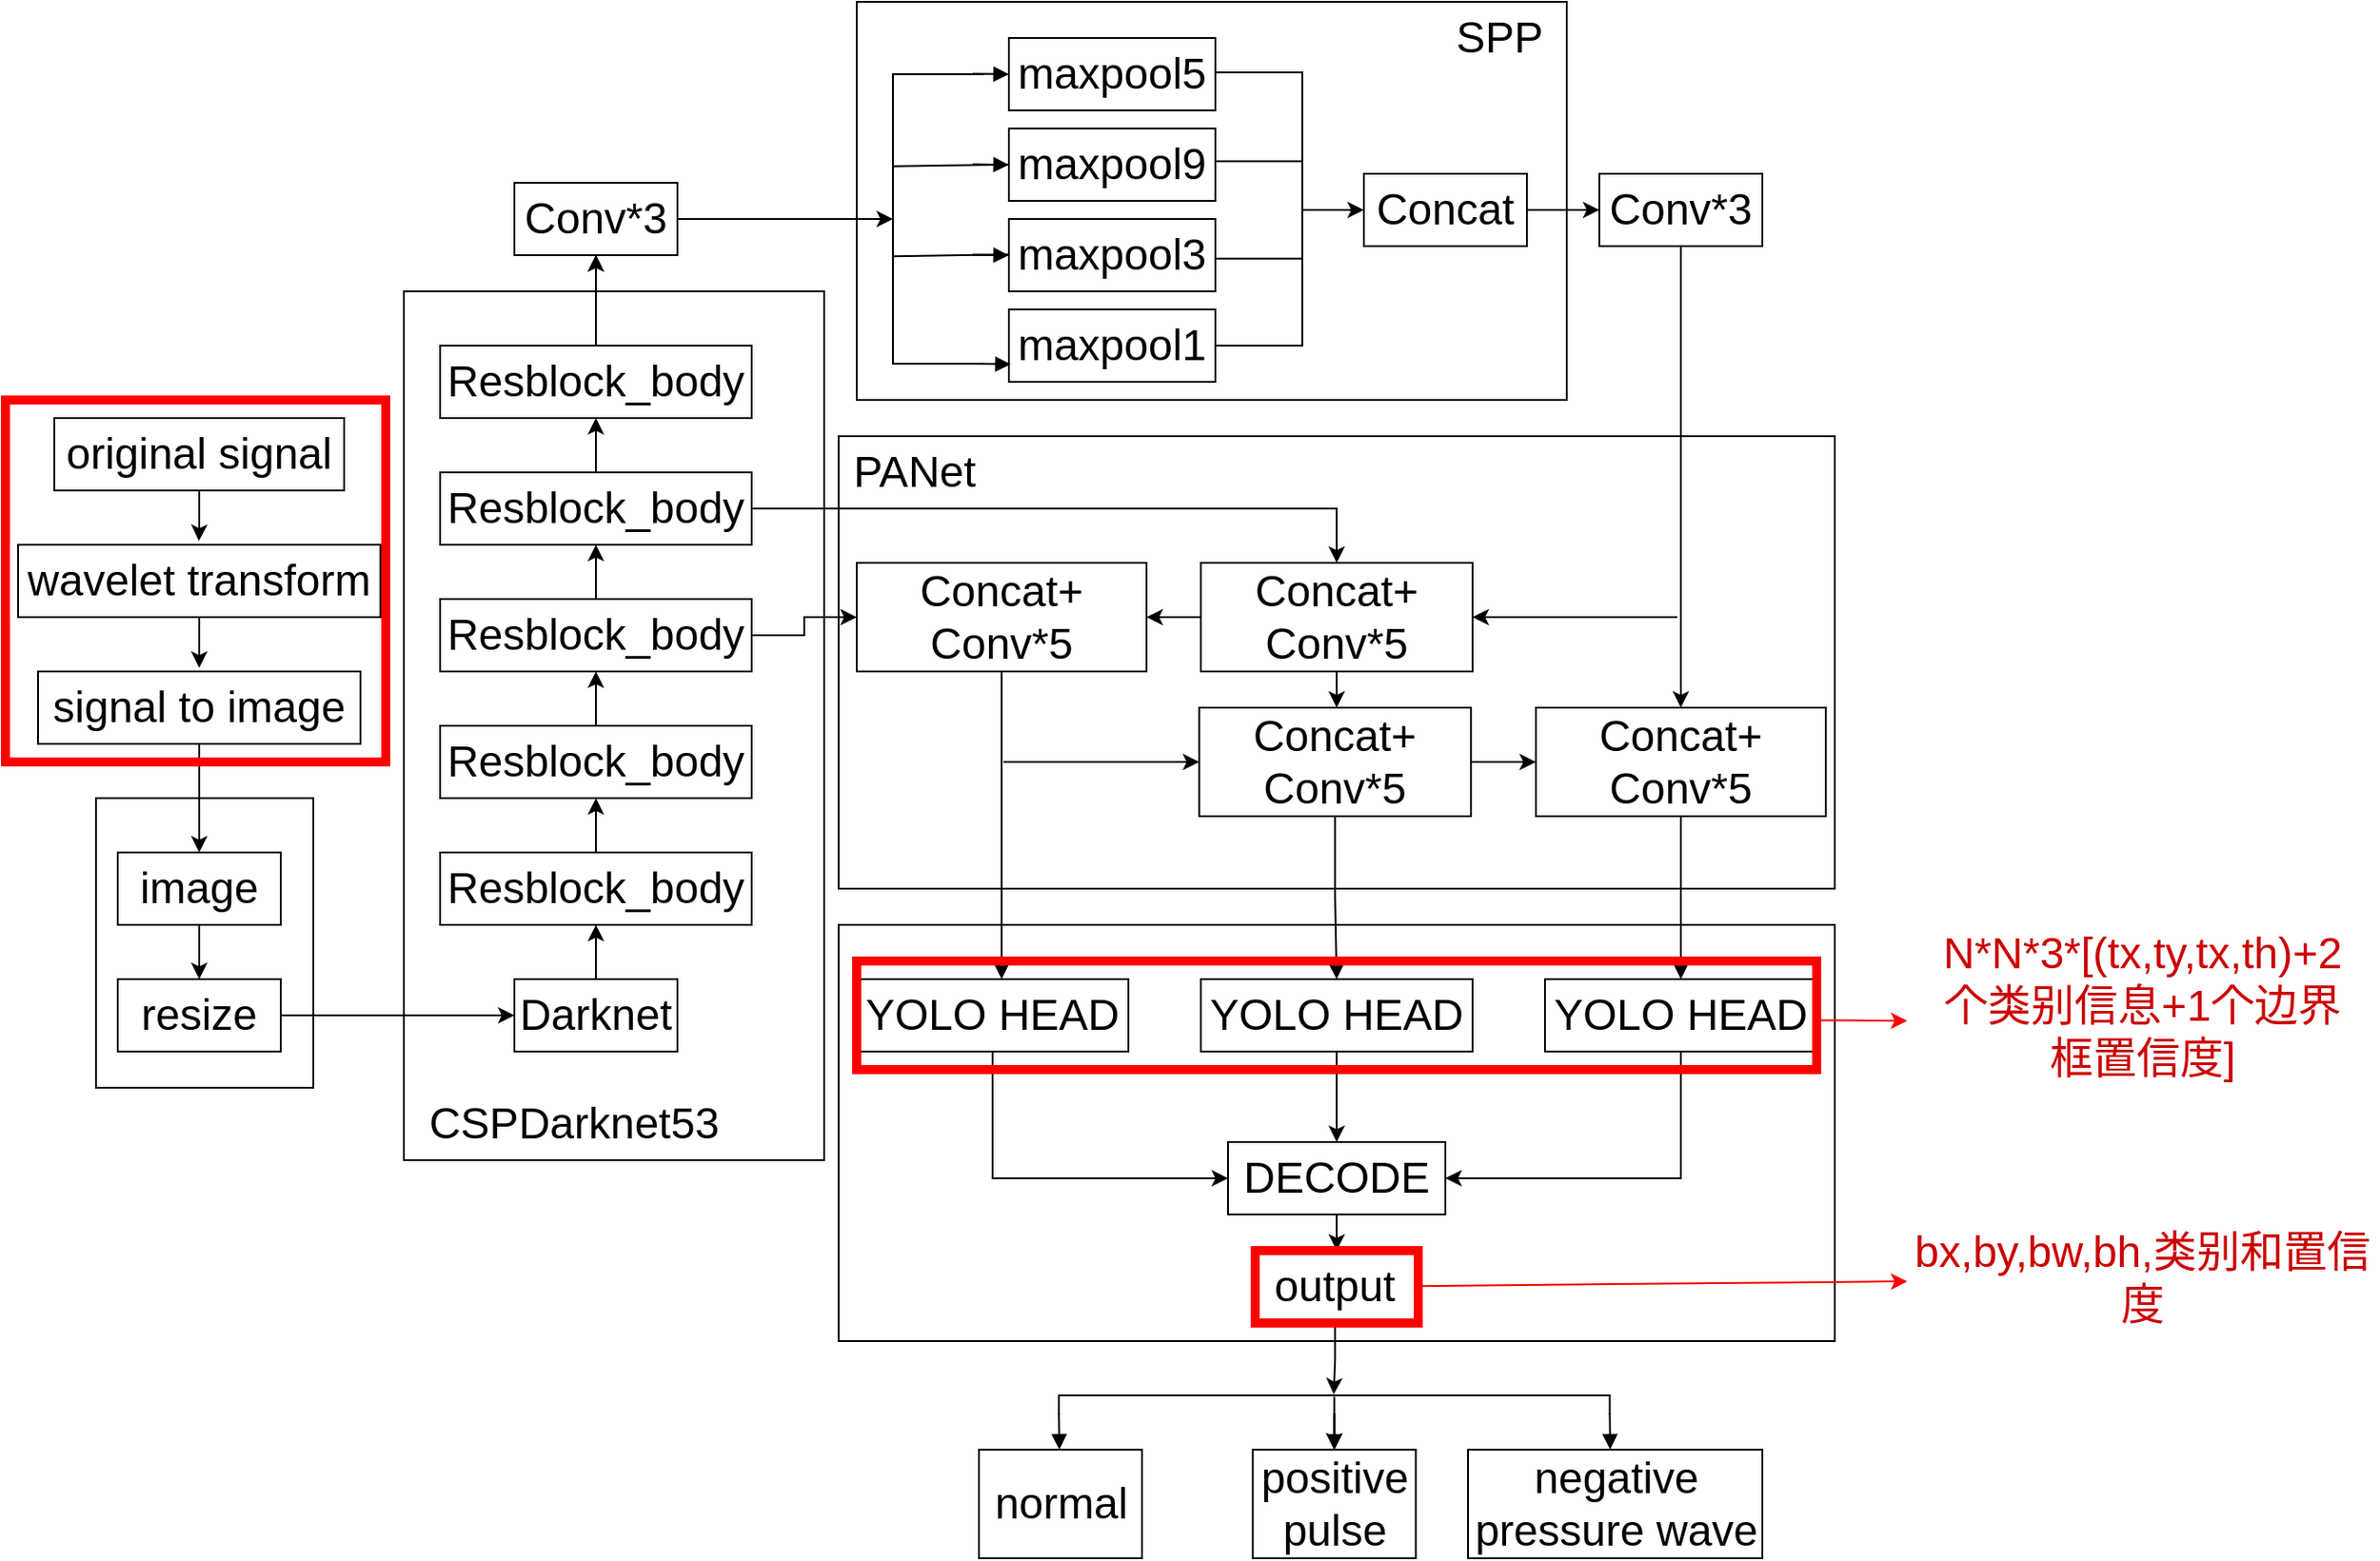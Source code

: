 <mxfile version="15.2.9" type="github" pages="7">
  <diagram id="j5sZR7_WVSSMR8GSL2lI" name="第 2 页">
    <mxGraphModel dx="1730" dy="912" grid="1" gridSize="10" guides="1" tooltips="1" connect="0" arrows="1" fold="1" page="1" pageScale="1" pageWidth="827" pageHeight="1169" math="0" shadow="0">
      <root>
        <mxCell id="0fFruR-LXGI2fJbMaEBw-0" />
        <mxCell id="0fFruR-LXGI2fJbMaEBw-1" parent="0fFruR-LXGI2fJbMaEBw-0" />
        <mxCell id="oqGVpfvN96jDl3TDhG6u-2" value="" style="rounded=0;whiteSpace=wrap;html=1;" parent="0fFruR-LXGI2fJbMaEBw-1" vertex="1">
          <mxGeometry x="480" y="610" width="550" height="230" as="geometry" />
        </mxCell>
        <mxCell id="oqGVpfvN96jDl3TDhG6u-1" value="" style="rounded=0;whiteSpace=wrap;html=1;" parent="0fFruR-LXGI2fJbMaEBw-1" vertex="1">
          <mxGeometry x="70" y="540" width="120" height="160" as="geometry" />
        </mxCell>
        <mxCell id="0fFruR-LXGI2fJbMaEBw-91" value="" style="rounded=0;whiteSpace=wrap;html=1;" parent="0fFruR-LXGI2fJbMaEBw-1" vertex="1">
          <mxGeometry x="490" y="100" width="392" height="220" as="geometry" />
        </mxCell>
        <mxCell id="0fFruR-LXGI2fJbMaEBw-26" value="" style="rounded=0;whiteSpace=wrap;html=1;" parent="0fFruR-LXGI2fJbMaEBw-1" vertex="1">
          <mxGeometry x="480" y="340" width="550" height="250" as="geometry" />
        </mxCell>
        <mxCell id="0fFruR-LXGI2fJbMaEBw-25" value="" style="rounded=0;whiteSpace=wrap;html=1;" parent="0fFruR-LXGI2fJbMaEBw-1" vertex="1">
          <mxGeometry x="240" y="260" width="232" height="480" as="geometry" />
        </mxCell>
        <mxCell id="0fFruR-LXGI2fJbMaEBw-30" style="edgeStyle=orthogonalEdgeStyle;rounded=0;orthogonalLoop=1;jettySize=auto;html=1;entryX=0.5;entryY=0;entryDx=0;entryDy=0;" parent="0fFruR-LXGI2fJbMaEBw-1" target="0fFruR-LXGI2fJbMaEBw-5" edge="1">
          <mxGeometry relative="1" as="geometry">
            <mxPoint x="127" y="610" as="sourcePoint" />
          </mxGeometry>
        </mxCell>
        <mxCell id="0fFruR-LXGI2fJbMaEBw-8" value="" style="edgeStyle=orthogonalEdgeStyle;rounded=0;orthogonalLoop=1;jettySize=auto;html=1;" parent="0fFruR-LXGI2fJbMaEBw-1" source="0fFruR-LXGI2fJbMaEBw-5" target="0fFruR-LXGI2fJbMaEBw-7" edge="1">
          <mxGeometry relative="1" as="geometry" />
        </mxCell>
        <mxCell id="0fFruR-LXGI2fJbMaEBw-5" value="&lt;font style=&quot;font-size: 24px&quot;&gt;resize&lt;/font&gt;" style="rounded=0;whiteSpace=wrap;html=1;" parent="0fFruR-LXGI2fJbMaEBw-1" vertex="1">
          <mxGeometry x="82" y="640" width="90" height="40" as="geometry" />
        </mxCell>
        <mxCell id="0fFruR-LXGI2fJbMaEBw-14" value="" style="edgeStyle=orthogonalEdgeStyle;rounded=0;orthogonalLoop=1;jettySize=auto;html=1;" parent="0fFruR-LXGI2fJbMaEBw-1" source="0fFruR-LXGI2fJbMaEBw-7" target="0fFruR-LXGI2fJbMaEBw-13" edge="1">
          <mxGeometry relative="1" as="geometry" />
        </mxCell>
        <mxCell id="0fFruR-LXGI2fJbMaEBw-7" value="&lt;font style=&quot;font-size: 24px&quot;&gt;Darknet&lt;/font&gt;" style="rounded=0;whiteSpace=wrap;html=1;" parent="0fFruR-LXGI2fJbMaEBw-1" vertex="1">
          <mxGeometry x="301" y="640" width="90" height="40" as="geometry" />
        </mxCell>
        <mxCell id="0fFruR-LXGI2fJbMaEBw-12" value="&lt;font style=&quot;font-size: 24px&quot;&gt;PANet&lt;/font&gt;" style="text;html=1;strokeColor=none;fillColor=none;align=center;verticalAlign=middle;whiteSpace=wrap;rounded=0;" parent="0fFruR-LXGI2fJbMaEBw-1" vertex="1">
          <mxGeometry x="502" y="350" width="40" height="20" as="geometry" />
        </mxCell>
        <mxCell id="0fFruR-LXGI2fJbMaEBw-18" value="" style="edgeStyle=orthogonalEdgeStyle;rounded=0;orthogonalLoop=1;jettySize=auto;html=1;" parent="0fFruR-LXGI2fJbMaEBw-1" source="0fFruR-LXGI2fJbMaEBw-13" target="0fFruR-LXGI2fJbMaEBw-17" edge="1">
          <mxGeometry relative="1" as="geometry" />
        </mxCell>
        <mxCell id="0fFruR-LXGI2fJbMaEBw-13" value="&lt;font style=&quot;font-size: 24px&quot;&gt;Resblock_body&lt;/font&gt;" style="rounded=0;whiteSpace=wrap;html=1;" parent="0fFruR-LXGI2fJbMaEBw-1" vertex="1">
          <mxGeometry x="260" y="570" width="172" height="40" as="geometry" />
        </mxCell>
        <mxCell id="0fFruR-LXGI2fJbMaEBw-20" value="" style="edgeStyle=orthogonalEdgeStyle;rounded=0;orthogonalLoop=1;jettySize=auto;html=1;" parent="0fFruR-LXGI2fJbMaEBw-1" source="0fFruR-LXGI2fJbMaEBw-17" target="0fFruR-LXGI2fJbMaEBw-19" edge="1">
          <mxGeometry relative="1" as="geometry" />
        </mxCell>
        <mxCell id="0fFruR-LXGI2fJbMaEBw-17" value="&lt;span&gt;&lt;font style=&quot;font-size: 24px&quot;&gt;Resblock_body&lt;/font&gt;&lt;/span&gt;" style="rounded=0;whiteSpace=wrap;html=1;" parent="0fFruR-LXGI2fJbMaEBw-1" vertex="1">
          <mxGeometry x="260" y="500" width="172" height="40" as="geometry" />
        </mxCell>
        <mxCell id="0fFruR-LXGI2fJbMaEBw-22" value="" style="edgeStyle=orthogonalEdgeStyle;rounded=0;orthogonalLoop=1;jettySize=auto;html=1;" parent="0fFruR-LXGI2fJbMaEBw-1" source="0fFruR-LXGI2fJbMaEBw-19" target="0fFruR-LXGI2fJbMaEBw-21" edge="1">
          <mxGeometry relative="1" as="geometry" />
        </mxCell>
        <mxCell id="0fFruR-LXGI2fJbMaEBw-33" value="" style="edgeStyle=orthogonalEdgeStyle;rounded=0;orthogonalLoop=1;jettySize=auto;html=1;" parent="0fFruR-LXGI2fJbMaEBw-1" source="0fFruR-LXGI2fJbMaEBw-19" target="0fFruR-LXGI2fJbMaEBw-32" edge="1">
          <mxGeometry relative="1" as="geometry" />
        </mxCell>
        <mxCell id="0fFruR-LXGI2fJbMaEBw-19" value="&lt;span&gt;&lt;font style=&quot;font-size: 24px&quot;&gt;Resblock_body&lt;/font&gt;&lt;/span&gt;" style="rounded=0;whiteSpace=wrap;html=1;" parent="0fFruR-LXGI2fJbMaEBw-1" vertex="1">
          <mxGeometry x="260" y="430" width="172" height="40" as="geometry" />
        </mxCell>
        <mxCell id="0fFruR-LXGI2fJbMaEBw-24" value="" style="edgeStyle=orthogonalEdgeStyle;rounded=0;orthogonalLoop=1;jettySize=auto;html=1;" parent="0fFruR-LXGI2fJbMaEBw-1" source="0fFruR-LXGI2fJbMaEBw-21" target="0fFruR-LXGI2fJbMaEBw-23" edge="1">
          <mxGeometry relative="1" as="geometry" />
        </mxCell>
        <mxCell id="0fFruR-LXGI2fJbMaEBw-35" value="" style="edgeStyle=orthogonalEdgeStyle;rounded=0;orthogonalLoop=1;jettySize=auto;html=1;" parent="0fFruR-LXGI2fJbMaEBw-1" source="0fFruR-LXGI2fJbMaEBw-21" target="0fFruR-LXGI2fJbMaEBw-34" edge="1">
          <mxGeometry relative="1" as="geometry" />
        </mxCell>
        <mxCell id="0fFruR-LXGI2fJbMaEBw-21" value="&lt;span&gt;&lt;font style=&quot;font-size: 24px&quot;&gt;Resblock_body&lt;/font&gt;&lt;/span&gt;" style="rounded=0;whiteSpace=wrap;html=1;" parent="0fFruR-LXGI2fJbMaEBw-1" vertex="1">
          <mxGeometry x="260" y="360" width="172" height="40" as="geometry" />
        </mxCell>
        <mxCell id="0fFruR-LXGI2fJbMaEBw-39" value="" style="edgeStyle=orthogonalEdgeStyle;rounded=0;orthogonalLoop=1;jettySize=auto;html=1;" parent="0fFruR-LXGI2fJbMaEBw-1" source="0fFruR-LXGI2fJbMaEBw-23" target="0fFruR-LXGI2fJbMaEBw-38" edge="1">
          <mxGeometry relative="1" as="geometry" />
        </mxCell>
        <mxCell id="QE64m8S_gHIO4CNkWNIp-8" value="" style="edgeStyle=orthogonalEdgeStyle;rounded=0;orthogonalLoop=1;jettySize=auto;html=1;" parent="0fFruR-LXGI2fJbMaEBw-1" source="0fFruR-LXGI2fJbMaEBw-23" target="0fFruR-LXGI2fJbMaEBw-38" edge="1">
          <mxGeometry relative="1" as="geometry" />
        </mxCell>
        <mxCell id="0fFruR-LXGI2fJbMaEBw-23" value="&lt;span&gt;&lt;font style=&quot;font-size: 24px&quot;&gt;Resblock_body&lt;/font&gt;&lt;/span&gt;" style="rounded=0;whiteSpace=wrap;html=1;" parent="0fFruR-LXGI2fJbMaEBw-1" vertex="1">
          <mxGeometry x="260" y="290" width="172" height="40" as="geometry" />
        </mxCell>
        <mxCell id="0fFruR-LXGI2fJbMaEBw-27" value="&lt;font style=&quot;font-size: 24px&quot;&gt;image&lt;/font&gt;" style="rounded=0;whiteSpace=wrap;html=1;" parent="0fFruR-LXGI2fJbMaEBw-1" vertex="1">
          <mxGeometry x="82" y="570" width="90" height="40" as="geometry" />
        </mxCell>
        <mxCell id="0fFruR-LXGI2fJbMaEBw-99" value="" style="edgeStyle=orthogonalEdgeStyle;rounded=0;orthogonalLoop=1;jettySize=auto;html=1;" parent="0fFruR-LXGI2fJbMaEBw-1" source="0fFruR-LXGI2fJbMaEBw-32" target="0fFruR-LXGI2fJbMaEBw-98" edge="1">
          <mxGeometry relative="1" as="geometry">
            <Array as="points">
              <mxPoint x="570" y="550" />
              <mxPoint x="570" y="550" />
            </Array>
          </mxGeometry>
        </mxCell>
        <mxCell id="0fFruR-LXGI2fJbMaEBw-32" value="&lt;font style=&quot;font-size: 24px&quot;&gt;Concat+&lt;br&gt;Conv*5&lt;/font&gt;" style="rounded=0;whiteSpace=wrap;html=1;" parent="0fFruR-LXGI2fJbMaEBw-1" vertex="1">
          <mxGeometry x="490" y="410" width="160" height="60" as="geometry" />
        </mxCell>
        <mxCell id="0fFruR-LXGI2fJbMaEBw-108" value="" style="edgeStyle=orthogonalEdgeStyle;rounded=0;orthogonalLoop=1;jettySize=auto;html=1;" parent="0fFruR-LXGI2fJbMaEBw-1" source="0fFruR-LXGI2fJbMaEBw-34" target="0fFruR-LXGI2fJbMaEBw-107" edge="1">
          <mxGeometry relative="1" as="geometry" />
        </mxCell>
        <mxCell id="0fFruR-LXGI2fJbMaEBw-113" value="" style="edgeStyle=orthogonalEdgeStyle;rounded=0;orthogonalLoop=1;jettySize=auto;html=1;" parent="0fFruR-LXGI2fJbMaEBw-1" source="0fFruR-LXGI2fJbMaEBw-34" target="0fFruR-LXGI2fJbMaEBw-32" edge="1">
          <mxGeometry relative="1" as="geometry" />
        </mxCell>
        <mxCell id="0fFruR-LXGI2fJbMaEBw-34" value="&lt;span&gt;&lt;font style=&quot;font-size: 24px&quot;&gt;Concat+&lt;br&gt;Conv&lt;/font&gt;&lt;/span&gt;&lt;span style=&quot;font-size: 24px&quot;&gt;*5&lt;/span&gt;" style="rounded=0;whiteSpace=wrap;html=1;" parent="0fFruR-LXGI2fJbMaEBw-1" vertex="1">
          <mxGeometry x="680" y="410" width="150" height="60" as="geometry" />
        </mxCell>
        <mxCell id="0fFruR-LXGI2fJbMaEBw-81" style="edgeStyle=orthogonalEdgeStyle;rounded=0;orthogonalLoop=1;jettySize=auto;html=1;entryX=0.5;entryY=1;entryDx=0;entryDy=0;" parent="0fFruR-LXGI2fJbMaEBw-1" source="0fFruR-LXGI2fJbMaEBw-38" target="0fFruR-LXGI2fJbMaEBw-76" edge="1">
          <mxGeometry relative="1" as="geometry" />
        </mxCell>
        <mxCell id="0fFruR-LXGI2fJbMaEBw-38" value="&lt;font style=&quot;font-size: 24px&quot;&gt;Conv&lt;/font&gt;&lt;span style=&quot;font-size: 24px&quot;&gt;*3&lt;/span&gt;" style="rounded=0;whiteSpace=wrap;html=1;" parent="0fFruR-LXGI2fJbMaEBw-1" vertex="1">
          <mxGeometry x="301" y="200" width="90" height="40" as="geometry" />
        </mxCell>
        <mxCell id="0fFruR-LXGI2fJbMaEBw-53" value="&lt;font style=&quot;font-size: 24px&quot;&gt;maxpool5&lt;/font&gt;" style="rounded=0;whiteSpace=wrap;html=1;" parent="0fFruR-LXGI2fJbMaEBw-1" vertex="1">
          <mxGeometry x="574" y="120" width="114" height="40" as="geometry" />
        </mxCell>
        <mxCell id="0fFruR-LXGI2fJbMaEBw-54" value="" style="endArrow=block;endFill=1;endSize=6;html=1;" parent="0fFruR-LXGI2fJbMaEBw-1" edge="1">
          <mxGeometry width="100" relative="1" as="geometry">
            <mxPoint x="554" y="139.76" as="sourcePoint" />
            <mxPoint x="574" y="140.05" as="targetPoint" />
          </mxGeometry>
        </mxCell>
        <mxCell id="0fFruR-LXGI2fJbMaEBw-67" value="" style="shape=partialRectangle;whiteSpace=wrap;html=1;bottom=1;right=1;left=1;top=0;fillColor=none;routingCenterX=-0.5;rotation=-90;" parent="0fFruR-LXGI2fJbMaEBw-1" vertex="1">
          <mxGeometry x="636.5" y="190.5" width="151" height="48" as="geometry" />
        </mxCell>
        <mxCell id="0fFruR-LXGI2fJbMaEBw-74" value="" style="edgeStyle=orthogonalEdgeStyle;rounded=0;orthogonalLoop=1;jettySize=auto;html=1;" parent="0fFruR-LXGI2fJbMaEBw-1" source="0fFruR-LXGI2fJbMaEBw-70" target="0fFruR-LXGI2fJbMaEBw-73" edge="1">
          <mxGeometry relative="1" as="geometry" />
        </mxCell>
        <mxCell id="0fFruR-LXGI2fJbMaEBw-70" value="" style="shape=partialRectangle;whiteSpace=wrap;html=1;bottom=1;right=1;left=1;top=0;fillColor=none;routingCenterX=-0.5;rotation=-90;" parent="0fFruR-LXGI2fJbMaEBw-1" vertex="1">
          <mxGeometry x="679.12" y="185" width="53.75" height="60" as="geometry" />
        </mxCell>
        <mxCell id="0fFruR-LXGI2fJbMaEBw-95" value="" style="edgeStyle=orthogonalEdgeStyle;rounded=0;orthogonalLoop=1;jettySize=auto;html=1;" parent="0fFruR-LXGI2fJbMaEBw-1" source="0fFruR-LXGI2fJbMaEBw-73" target="0fFruR-LXGI2fJbMaEBw-94" edge="1">
          <mxGeometry relative="1" as="geometry" />
        </mxCell>
        <mxCell id="0fFruR-LXGI2fJbMaEBw-73" value="&lt;font style=&quot;font-size: 24px&quot;&gt;Concat&lt;/font&gt;" style="rounded=0;whiteSpace=wrap;html=1;" parent="0fFruR-LXGI2fJbMaEBw-1" vertex="1">
          <mxGeometry x="770" y="195" width="90" height="40" as="geometry" />
        </mxCell>
        <mxCell id="0fFruR-LXGI2fJbMaEBw-76" value="" style="shape=partialRectangle;whiteSpace=wrap;html=1;bottom=1;right=1;left=1;top=0;fillColor=none;routingCenterX=-0.5;rotation=90;" parent="0fFruR-LXGI2fJbMaEBw-1" vertex="1">
          <mxGeometry x="455" y="195" width="160" height="50" as="geometry" />
        </mxCell>
        <mxCell id="0fFruR-LXGI2fJbMaEBw-88" value="" style="endArrow=block;endFill=1;endSize=6;html=1;" parent="0fFruR-LXGI2fJbMaEBw-1" edge="1">
          <mxGeometry width="100" relative="1" as="geometry">
            <mxPoint x="566" y="300" as="sourcePoint" />
            <mxPoint x="586" y="300" as="targetPoint" />
          </mxGeometry>
        </mxCell>
        <mxCell id="0fFruR-LXGI2fJbMaEBw-89" value="" style="endArrow=block;endFill=1;endSize=6;html=1;exitX=0.318;exitY=0.998;exitDx=0;exitDy=0;exitPerimeter=0;" parent="0fFruR-LXGI2fJbMaEBw-1" source="0fFruR-LXGI2fJbMaEBw-76" edge="1">
          <mxGeometry width="100" relative="1" as="geometry">
            <mxPoint x="516" y="190" as="sourcePoint" />
            <mxPoint x="586" y="189.71" as="targetPoint" />
          </mxGeometry>
        </mxCell>
        <mxCell id="0fFruR-LXGI2fJbMaEBw-90" value="" style="endArrow=block;endFill=1;endSize=6;html=1;exitX=0.318;exitY=0.998;exitDx=0;exitDy=0;exitPerimeter=0;" parent="0fFruR-LXGI2fJbMaEBw-1" edge="1">
          <mxGeometry width="100" relative="1" as="geometry">
            <mxPoint x="510.12" y="240.59" as="sourcePoint" />
            <mxPoint x="586" y="239.42" as="targetPoint" />
          </mxGeometry>
        </mxCell>
        <mxCell id="0fFruR-LXGI2fJbMaEBw-92" value="&lt;font style=&quot;font-size: 24px&quot;&gt;SPP&lt;/font&gt;" style="text;html=1;strokeColor=none;fillColor=none;align=center;verticalAlign=middle;whiteSpace=wrap;rounded=0;" parent="0fFruR-LXGI2fJbMaEBw-1" vertex="1">
          <mxGeometry x="825" y="110" width="40" height="20" as="geometry" />
        </mxCell>
        <mxCell id="0fFruR-LXGI2fJbMaEBw-97" value="" style="edgeStyle=orthogonalEdgeStyle;rounded=0;orthogonalLoop=1;jettySize=auto;html=1;" parent="0fFruR-LXGI2fJbMaEBw-1" source="0fFruR-LXGI2fJbMaEBw-94" target="0fFruR-LXGI2fJbMaEBw-96" edge="1">
          <mxGeometry relative="1" as="geometry">
            <Array as="points">
              <mxPoint x="945" y="450" />
              <mxPoint x="945" y="450" />
            </Array>
          </mxGeometry>
        </mxCell>
        <mxCell id="0fFruR-LXGI2fJbMaEBw-94" value="&lt;font style=&quot;font-size: 24px&quot;&gt;Conv*3&lt;/font&gt;" style="rounded=0;whiteSpace=wrap;html=1;" parent="0fFruR-LXGI2fJbMaEBw-1" vertex="1">
          <mxGeometry x="900" y="195" width="90" height="40" as="geometry" />
        </mxCell>
        <mxCell id="0fFruR-LXGI2fJbMaEBw-103" value="" style="edgeStyle=orthogonalEdgeStyle;rounded=0;orthogonalLoop=1;jettySize=auto;html=1;" parent="0fFruR-LXGI2fJbMaEBw-1" source="0fFruR-LXGI2fJbMaEBw-96" target="0fFruR-LXGI2fJbMaEBw-102" edge="1">
          <mxGeometry relative="1" as="geometry" />
        </mxCell>
        <mxCell id="0fFruR-LXGI2fJbMaEBw-96" value="&lt;span&gt;&lt;font style=&quot;font-size: 24px&quot;&gt;Concat+&lt;br&gt;Conv&lt;/font&gt;&lt;/span&gt;&lt;span style=&quot;font-size: 24px&quot;&gt;*5&lt;/span&gt;" style="rounded=0;whiteSpace=wrap;html=1;" parent="0fFruR-LXGI2fJbMaEBw-1" vertex="1">
          <mxGeometry x="865" y="490" width="160" height="60" as="geometry" />
        </mxCell>
        <mxCell id="0fFruR-LXGI2fJbMaEBw-122" style="edgeStyle=orthogonalEdgeStyle;rounded=0;orthogonalLoop=1;jettySize=auto;html=1;entryX=0;entryY=0.5;entryDx=0;entryDy=0;" parent="0fFruR-LXGI2fJbMaEBw-1" source="0fFruR-LXGI2fJbMaEBw-98" target="0fFruR-LXGI2fJbMaEBw-120" edge="1">
          <mxGeometry relative="1" as="geometry">
            <Array as="points">
              <mxPoint x="565" y="750" />
            </Array>
          </mxGeometry>
        </mxCell>
        <mxCell id="0fFruR-LXGI2fJbMaEBw-98" value="&lt;font style=&quot;font-size: 24px&quot;&gt;YOLO HEAD&lt;/font&gt;" style="rounded=0;whiteSpace=wrap;html=1;" parent="0fFruR-LXGI2fJbMaEBw-1" vertex="1">
          <mxGeometry x="490" y="640" width="150" height="40" as="geometry" />
        </mxCell>
        <mxCell id="0fFruR-LXGI2fJbMaEBw-121" value="" style="edgeStyle=orthogonalEdgeStyle;rounded=0;orthogonalLoop=1;jettySize=auto;html=1;" parent="0fFruR-LXGI2fJbMaEBw-1" source="0fFruR-LXGI2fJbMaEBw-100" target="0fFruR-LXGI2fJbMaEBw-120" edge="1">
          <mxGeometry relative="1" as="geometry" />
        </mxCell>
        <mxCell id="0fFruR-LXGI2fJbMaEBw-100" value="&lt;span&gt;&lt;font style=&quot;font-size: 24px&quot;&gt;YOLO HEAD&lt;/font&gt;&lt;/span&gt;" style="rounded=0;whiteSpace=wrap;html=1;" parent="0fFruR-LXGI2fJbMaEBw-1" vertex="1">
          <mxGeometry x="680" y="640" width="150" height="40" as="geometry" />
        </mxCell>
        <mxCell id="0fFruR-LXGI2fJbMaEBw-123" style="edgeStyle=orthogonalEdgeStyle;rounded=0;orthogonalLoop=1;jettySize=auto;html=1;entryX=1;entryY=0.5;entryDx=0;entryDy=0;" parent="0fFruR-LXGI2fJbMaEBw-1" source="0fFruR-LXGI2fJbMaEBw-102" target="0fFruR-LXGI2fJbMaEBw-120" edge="1">
          <mxGeometry relative="1" as="geometry">
            <Array as="points">
              <mxPoint x="945" y="750" />
            </Array>
          </mxGeometry>
        </mxCell>
        <mxCell id="0fFruR-LXGI2fJbMaEBw-102" value="&lt;span&gt;&lt;font style=&quot;font-size: 24px&quot;&gt;YOLO HEAD&lt;/font&gt;&lt;/span&gt;" style="rounded=0;whiteSpace=wrap;html=1;" parent="0fFruR-LXGI2fJbMaEBw-1" vertex="1">
          <mxGeometry x="870" y="640" width="150" height="40" as="geometry" />
        </mxCell>
        <mxCell id="0fFruR-LXGI2fJbMaEBw-109" value="" style="edgeStyle=orthogonalEdgeStyle;rounded=0;orthogonalLoop=1;jettySize=auto;html=1;" parent="0fFruR-LXGI2fJbMaEBw-1" source="0fFruR-LXGI2fJbMaEBw-107" target="0fFruR-LXGI2fJbMaEBw-100" edge="1">
          <mxGeometry relative="1" as="geometry" />
        </mxCell>
        <mxCell id="0fFruR-LXGI2fJbMaEBw-119" value="" style="edgeStyle=orthogonalEdgeStyle;rounded=0;orthogonalLoop=1;jettySize=auto;html=1;" parent="0fFruR-LXGI2fJbMaEBw-1" source="0fFruR-LXGI2fJbMaEBw-107" target="0fFruR-LXGI2fJbMaEBw-96" edge="1">
          <mxGeometry relative="1" as="geometry" />
        </mxCell>
        <mxCell id="0fFruR-LXGI2fJbMaEBw-107" value="&lt;span&gt;&lt;font style=&quot;font-size: 24px&quot;&gt;Concat+&lt;br&gt;Conv&lt;/font&gt;&lt;/span&gt;&lt;span style=&quot;font-size: 24px&quot;&gt;*5&lt;/span&gt;" style="rounded=0;whiteSpace=wrap;html=1;" parent="0fFruR-LXGI2fJbMaEBw-1" vertex="1">
          <mxGeometry x="679.12" y="490" width="150" height="60" as="geometry" />
        </mxCell>
        <mxCell id="0fFruR-LXGI2fJbMaEBw-117" value="" style="endArrow=classic;html=1;entryX=0;entryY=0.5;entryDx=0;entryDy=0;" parent="0fFruR-LXGI2fJbMaEBw-1" target="0fFruR-LXGI2fJbMaEBw-107" edge="1">
          <mxGeometry width="50" height="50" relative="1" as="geometry">
            <mxPoint x="571" y="520" as="sourcePoint" />
            <mxPoint x="691" y="529.83" as="targetPoint" />
          </mxGeometry>
        </mxCell>
        <mxCell id="0fFruR-LXGI2fJbMaEBw-118" value="" style="endArrow=classic;html=1;entryX=1;entryY=0.5;entryDx=0;entryDy=0;" parent="0fFruR-LXGI2fJbMaEBw-1" target="0fFruR-LXGI2fJbMaEBw-34" edge="1">
          <mxGeometry width="50" height="50" relative="1" as="geometry">
            <mxPoint x="943" y="440" as="sourcePoint" />
            <mxPoint x="820" y="449.71" as="targetPoint" />
          </mxGeometry>
        </mxCell>
        <mxCell id="0fFruR-LXGI2fJbMaEBw-125" value="" style="edgeStyle=orthogonalEdgeStyle;rounded=0;orthogonalLoop=1;jettySize=auto;html=1;" parent="0fFruR-LXGI2fJbMaEBw-1" source="0fFruR-LXGI2fJbMaEBw-120" target="0fFruR-LXGI2fJbMaEBw-124" edge="1">
          <mxGeometry relative="1" as="geometry" />
        </mxCell>
        <mxCell id="0fFruR-LXGI2fJbMaEBw-120" value="&lt;font style=&quot;font-size: 24px&quot;&gt;DECODE&lt;/font&gt;" style="rounded=0;whiteSpace=wrap;html=1;" parent="0fFruR-LXGI2fJbMaEBw-1" vertex="1">
          <mxGeometry x="695" y="730" width="120" height="40" as="geometry" />
        </mxCell>
        <mxCell id="dOFByjDaFnzUOtXOtfPI-6" style="edgeStyle=orthogonalEdgeStyle;rounded=0;orthogonalLoop=1;jettySize=auto;html=1;entryX=0.501;entryY=1.06;entryDx=0;entryDy=0;entryPerimeter=0;" parent="0fFruR-LXGI2fJbMaEBw-1" source="0fFruR-LXGI2fJbMaEBw-124" target="dOFByjDaFnzUOtXOtfPI-5" edge="1">
          <mxGeometry relative="1" as="geometry" />
        </mxCell>
        <mxCell id="0fFruR-LXGI2fJbMaEBw-124" value="&lt;font style=&quot;font-size: 24px&quot;&gt;output&lt;/font&gt;" style="rounded=0;whiteSpace=wrap;html=1;" parent="0fFruR-LXGI2fJbMaEBw-1" vertex="1">
          <mxGeometry x="709.12" y="790" width="90" height="40" as="geometry" />
        </mxCell>
        <mxCell id="QE64m8S_gHIO4CNkWNIp-0" value="&lt;font style=&quot;font-size: 24px&quot;&gt;maxpool9&lt;/font&gt;" style="rounded=0;whiteSpace=wrap;html=1;" parent="0fFruR-LXGI2fJbMaEBw-1" vertex="1">
          <mxGeometry x="574" y="170" width="114" height="40" as="geometry" />
        </mxCell>
        <mxCell id="QE64m8S_gHIO4CNkWNIp-1" value="&lt;font style=&quot;font-size: 24px&quot;&gt;maxpool3&lt;/font&gt;" style="rounded=0;whiteSpace=wrap;html=1;" parent="0fFruR-LXGI2fJbMaEBw-1" vertex="1">
          <mxGeometry x="574" y="220" width="114" height="40" as="geometry" />
        </mxCell>
        <mxCell id="QE64m8S_gHIO4CNkWNIp-2" value="&lt;font style=&quot;font-size: 24px&quot;&gt;maxpool1&lt;/font&gt;" style="rounded=0;whiteSpace=wrap;html=1;" parent="0fFruR-LXGI2fJbMaEBw-1" vertex="1">
          <mxGeometry x="574" y="270" width="114" height="40" as="geometry" />
        </mxCell>
        <mxCell id="QE64m8S_gHIO4CNkWNIp-3" value="" style="endArrow=block;endFill=1;endSize=6;html=1;" parent="0fFruR-LXGI2fJbMaEBw-1" edge="1">
          <mxGeometry width="100" relative="1" as="geometry">
            <mxPoint x="554" y="189.8" as="sourcePoint" />
            <mxPoint x="574" y="190.09" as="targetPoint" />
          </mxGeometry>
        </mxCell>
        <mxCell id="QE64m8S_gHIO4CNkWNIp-6" value="" style="endArrow=block;endFill=1;endSize=6;html=1;" parent="0fFruR-LXGI2fJbMaEBw-1" edge="1">
          <mxGeometry width="100" relative="1" as="geometry">
            <mxPoint x="554" y="239.8" as="sourcePoint" />
            <mxPoint x="574" y="240.09" as="targetPoint" />
          </mxGeometry>
        </mxCell>
        <mxCell id="QE64m8S_gHIO4CNkWNIp-7" value="" style="endArrow=block;endFill=1;endSize=6;html=1;" parent="0fFruR-LXGI2fJbMaEBw-1" edge="1">
          <mxGeometry width="100" relative="1" as="geometry">
            <mxPoint x="555" y="300" as="sourcePoint" />
            <mxPoint x="575" y="300.29" as="targetPoint" />
          </mxGeometry>
        </mxCell>
        <mxCell id="QE64m8S_gHIO4CNkWNIp-11" value="&lt;font style=&quot;font-size: 24px&quot;&gt;CSPDarknet53&lt;/font&gt;" style="text;html=1;strokeColor=none;fillColor=none;align=center;verticalAlign=middle;whiteSpace=wrap;rounded=0;" parent="0fFruR-LXGI2fJbMaEBw-1" vertex="1">
          <mxGeometry x="254" y="700" width="160" height="40" as="geometry" />
        </mxCell>
        <mxCell id="dOFByjDaFnzUOtXOtfPI-4" style="edgeStyle=orthogonalEdgeStyle;rounded=0;orthogonalLoop=1;jettySize=auto;html=1;entryX=0.499;entryY=-0.053;entryDx=0;entryDy=0;entryPerimeter=0;" parent="0fFruR-LXGI2fJbMaEBw-1" source="GSkaadj2_f6O78dLKbIj-0" target="GSkaadj2_f6O78dLKbIj-1" edge="1">
          <mxGeometry relative="1" as="geometry" />
        </mxCell>
        <mxCell id="GSkaadj2_f6O78dLKbIj-0" value="&lt;span style=&quot;font-size: 24px&quot;&gt;original signal&lt;/span&gt;" style="rounded=0;whiteSpace=wrap;html=1;" parent="0fFruR-LXGI2fJbMaEBw-1" vertex="1">
          <mxGeometry x="47" y="330" width="160" height="40" as="geometry" />
        </mxCell>
        <mxCell id="dOFByjDaFnzUOtXOtfPI-3" style="edgeStyle=orthogonalEdgeStyle;rounded=0;orthogonalLoop=1;jettySize=auto;html=1;entryX=0.5;entryY=-0.051;entryDx=0;entryDy=0;entryPerimeter=0;" parent="0fFruR-LXGI2fJbMaEBw-1" source="GSkaadj2_f6O78dLKbIj-1" target="GSkaadj2_f6O78dLKbIj-2" edge="1">
          <mxGeometry relative="1" as="geometry" />
        </mxCell>
        <mxCell id="GSkaadj2_f6O78dLKbIj-1" value="&lt;font style=&quot;font-size: 24px&quot;&gt;wavelet transform&lt;/font&gt;" style="rounded=0;whiteSpace=wrap;html=1;" parent="0fFruR-LXGI2fJbMaEBw-1" vertex="1">
          <mxGeometry x="27" y="400" width="200" height="40" as="geometry" />
        </mxCell>
        <mxCell id="dOFByjDaFnzUOtXOtfPI-2" style="edgeStyle=orthogonalEdgeStyle;rounded=0;orthogonalLoop=1;jettySize=auto;html=1;" parent="0fFruR-LXGI2fJbMaEBw-1" source="GSkaadj2_f6O78dLKbIj-2" target="0fFruR-LXGI2fJbMaEBw-27" edge="1">
          <mxGeometry relative="1" as="geometry" />
        </mxCell>
        <mxCell id="GSkaadj2_f6O78dLKbIj-2" value="&lt;font style=&quot;font-size: 24px&quot;&gt;signal to image&lt;/font&gt;" style="rounded=0;whiteSpace=wrap;html=1;" parent="0fFruR-LXGI2fJbMaEBw-1" vertex="1">
          <mxGeometry x="38" y="470" width="178" height="40" as="geometry" />
        </mxCell>
        <mxCell id="dOFByjDaFnzUOtXOtfPI-24" value="" style="edgeStyle=orthogonalEdgeStyle;rounded=0;orthogonalLoop=1;jettySize=auto;html=1;" parent="0fFruR-LXGI2fJbMaEBw-1" source="dOFByjDaFnzUOtXOtfPI-5" target="dOFByjDaFnzUOtXOtfPI-18" edge="1">
          <mxGeometry relative="1" as="geometry" />
        </mxCell>
        <mxCell id="dOFByjDaFnzUOtXOtfPI-25" value="" style="edgeStyle=orthogonalEdgeStyle;rounded=0;orthogonalLoop=1;jettySize=auto;html=1;" parent="0fFruR-LXGI2fJbMaEBw-1" source="dOFByjDaFnzUOtXOtfPI-5" target="dOFByjDaFnzUOtXOtfPI-18" edge="1">
          <mxGeometry relative="1" as="geometry" />
        </mxCell>
        <mxCell id="dOFByjDaFnzUOtXOtfPI-5" value="" style="shape=partialRectangle;whiteSpace=wrap;html=1;bottom=1;right=1;left=1;top=0;fillColor=none;routingCenterX=-0.5;rotation=-180;" parent="0fFruR-LXGI2fJbMaEBw-1" vertex="1">
          <mxGeometry x="601.62" y="870" width="304.12" height="10" as="geometry" />
        </mxCell>
        <mxCell id="dOFByjDaFnzUOtXOtfPI-11" value="" style="endArrow=block;endFill=1;endSize=6;html=1;exitX=0.5;exitY=0.919;exitDx=0;exitDy=0;exitPerimeter=0;" parent="0fFruR-LXGI2fJbMaEBw-1" source="dOFByjDaFnzUOtXOtfPI-5" edge="1">
          <mxGeometry width="100" relative="1" as="geometry">
            <mxPoint x="753.51" y="880" as="sourcePoint" />
            <mxPoint x="753.75" y="899.94" as="targetPoint" />
          </mxGeometry>
        </mxCell>
        <mxCell id="dOFByjDaFnzUOtXOtfPI-17" value="" style="endArrow=block;endFill=1;endSize=6;html=1;exitX=0.996;exitY=-0.006;exitDx=0;exitDy=0;exitPerimeter=0;" parent="0fFruR-LXGI2fJbMaEBw-1" edge="1">
          <mxGeometry width="100" relative="1" as="geometry">
            <mxPoint x="601.62" y="880" as="sourcePoint" />
            <mxPoint x="601.86" y="899.94" as="targetPoint" />
          </mxGeometry>
        </mxCell>
        <mxCell id="dOFByjDaFnzUOtXOtfPI-18" value="&lt;span style=&quot;font-size: 24px&quot;&gt;positive pulse&lt;/span&gt;" style="rounded=0;whiteSpace=wrap;html=1;" parent="0fFruR-LXGI2fJbMaEBw-1" vertex="1">
          <mxGeometry x="708.68" y="900" width="90" height="60" as="geometry" />
        </mxCell>
        <mxCell id="dOFByjDaFnzUOtXOtfPI-19" value="&lt;span style=&quot;font-size: 24px&quot;&gt;negative pressure wave&lt;/span&gt;" style="rounded=0;whiteSpace=wrap;html=1;" parent="0fFruR-LXGI2fJbMaEBw-1" vertex="1">
          <mxGeometry x="827.5" y="900" width="162.5" height="60" as="geometry" />
        </mxCell>
        <mxCell id="dOFByjDaFnzUOtXOtfPI-22" value="&lt;span style=&quot;font-size: 24px&quot;&gt;normal&lt;/span&gt;" style="rounded=0;whiteSpace=wrap;html=1;" parent="0fFruR-LXGI2fJbMaEBw-1" vertex="1">
          <mxGeometry x="557.5" y="900" width="90" height="60" as="geometry" />
        </mxCell>
        <mxCell id="dOFByjDaFnzUOtXOtfPI-26" value="" style="endArrow=block;endFill=1;endSize=6;html=1;exitX=0.996;exitY=-0.006;exitDx=0;exitDy=0;exitPerimeter=0;" parent="0fFruR-LXGI2fJbMaEBw-1" edge="1">
          <mxGeometry width="100" relative="1" as="geometry">
            <mxPoint x="905.74" y="880" as="sourcePoint" />
            <mxPoint x="905.98" y="899.94" as="targetPoint" />
          </mxGeometry>
        </mxCell>
        <mxCell id="dwMLSg8fi_1pmqF-0t5j-2" value="" style="endArrow=classic;html=1;strokeColor=#FF0000;exitX=1.009;exitY=0.568;exitDx=0;exitDy=0;exitPerimeter=0;" parent="0fFruR-LXGI2fJbMaEBw-1" source="0fFruR-LXGI2fJbMaEBw-102" edge="1">
          <mxGeometry width="50" height="50" relative="1" as="geometry">
            <mxPoint x="1140" y="670" as="sourcePoint" />
            <mxPoint x="1070" y="663" as="targetPoint" />
          </mxGeometry>
        </mxCell>
        <mxCell id="dwMLSg8fi_1pmqF-0t5j-3" value="&lt;font style=&quot;font-size: 24px&quot; color=&quot;#cc0000&quot;&gt;N*N*3*[(tx,ty,tx,th)+2个类别信息+1个边界框置信度]&lt;/font&gt;" style="text;html=1;strokeColor=none;fillColor=none;align=center;verticalAlign=middle;whiteSpace=wrap;rounded=0;" parent="0fFruR-LXGI2fJbMaEBw-1" vertex="1">
          <mxGeometry x="1080" y="600" width="240" height="110" as="geometry" />
        </mxCell>
        <mxCell id="dwMLSg8fi_1pmqF-0t5j-4" value="" style="endArrow=classic;html=1;strokeColor=#FF0000;" parent="0fFruR-LXGI2fJbMaEBw-1" source="0fFruR-LXGI2fJbMaEBw-124" edge="1">
          <mxGeometry width="50" height="50" relative="1" as="geometry">
            <mxPoint x="1060" y="790" as="sourcePoint" />
            <mxPoint x="1070" y="807" as="targetPoint" />
          </mxGeometry>
        </mxCell>
        <mxCell id="dwMLSg8fi_1pmqF-0t5j-5" value="&lt;font style=&quot;font-size: 24px&quot; color=&quot;#cc0000&quot;&gt;bx,by,bw,bh,类别和置信度&lt;/font&gt;" style="text;html=1;strokeColor=none;fillColor=none;align=center;verticalAlign=middle;whiteSpace=wrap;rounded=0;" parent="0fFruR-LXGI2fJbMaEBw-1" vertex="1">
          <mxGeometry x="1070" y="760" width="260" height="90" as="geometry" />
        </mxCell>
        <mxCell id="dwMLSg8fi_1pmqF-0t5j-6" value="" style="rounded=0;whiteSpace=wrap;html=1;strokeColor=#FF0000;fillColor=none;strokeWidth=5;" parent="0fFruR-LXGI2fJbMaEBw-1" vertex="1">
          <mxGeometry x="490" y="630" width="530" height="60" as="geometry" />
        </mxCell>
        <mxCell id="dwMLSg8fi_1pmqF-0t5j-7" value="" style="rounded=0;whiteSpace=wrap;html=1;strokeColor=#FF0000;fillColor=none;strokeWidth=5;" parent="0fFruR-LXGI2fJbMaEBw-1" vertex="1">
          <mxGeometry x="710" y="790" width="90" height="40" as="geometry" />
        </mxCell>
        <mxCell id="qLdYq7jyp6_hy9rEzUUP-0" value="" style="rounded=0;whiteSpace=wrap;html=1;strokeColor=#FF0000;fillColor=none;strokeWidth=5;" vertex="1" parent="0fFruR-LXGI2fJbMaEBw-1">
          <mxGeometry x="20" y="320" width="210" height="200" as="geometry" />
        </mxCell>
      </root>
    </mxGraphModel>
  </diagram>
  <diagram id="BpceVEhcYt16vgGi7jXm" name="第 6 页">
    <mxGraphModel dx="1038" dy="547" grid="1" gridSize="10" guides="1" tooltips="1" connect="1" arrows="1" fold="1" page="1" pageScale="1" pageWidth="827" pageHeight="1169" math="0" shadow="0">
      <root>
        <mxCell id="OJXX-FbDx6L4Rj_ND_03-0" />
        <mxCell id="OJXX-FbDx6L4Rj_ND_03-1" parent="OJXX-FbDx6L4Rj_ND_03-0" />
        <mxCell id="OJXX-FbDx6L4Rj_ND_03-2" value="&lt;font style=&quot;font-size: 20px&quot;&gt;小波变换&lt;/font&gt;" style="rounded=0;whiteSpace=wrap;html=1;" parent="OJXX-FbDx6L4Rj_ND_03-1" vertex="1">
          <mxGeometry x="180" y="190" width="120" height="60" as="geometry" />
        </mxCell>
        <mxCell id="OJXX-FbDx6L4Rj_ND_03-3" value="&lt;font style=&quot;font-size: 20px&quot;&gt;YOLOv4网络&lt;/font&gt;" style="rounded=0;whiteSpace=wrap;html=1;" parent="OJXX-FbDx6L4Rj_ND_03-1" vertex="1">
          <mxGeometry x="520" y="190" width="120" height="60" as="geometry" />
        </mxCell>
        <mxCell id="OJXX-FbDx6L4Rj_ND_03-5" value="" style="endArrow=classic;html=1;" parent="OJXX-FbDx6L4Rj_ND_03-1" edge="1">
          <mxGeometry width="50" height="50" relative="1" as="geometry">
            <mxPoint x="640" y="219.71" as="sourcePoint" />
            <mxPoint x="690" y="219.71" as="targetPoint" />
          </mxGeometry>
        </mxCell>
        <mxCell id="OJXX-FbDx6L4Rj_ND_03-8" value="&lt;font style=&quot;font-size: 20px&quot;&gt;提取结果&lt;/font&gt;" style="rounded=0;whiteSpace=wrap;html=1;" parent="OJXX-FbDx6L4Rj_ND_03-1" vertex="1">
          <mxGeometry x="690" y="190" width="120" height="60" as="geometry" />
        </mxCell>
        <mxCell id="OJXX-FbDx6L4Rj_ND_03-9" value="" style="endArrow=classic;html=1;" parent="OJXX-FbDx6L4Rj_ND_03-1" edge="1">
          <mxGeometry width="50" height="50" relative="1" as="geometry">
            <mxPoint x="470" y="219.71" as="sourcePoint" />
            <mxPoint x="520" y="219.71" as="targetPoint" />
          </mxGeometry>
        </mxCell>
        <mxCell id="OJXX-FbDx6L4Rj_ND_03-10" value="&lt;font style=&quot;font-size: 20px&quot;&gt;信号转图片&lt;/font&gt;" style="rounded=0;whiteSpace=wrap;html=1;" parent="OJXX-FbDx6L4Rj_ND_03-1" vertex="1">
          <mxGeometry x="350" y="190" width="120" height="60" as="geometry" />
        </mxCell>
        <mxCell id="OJXX-FbDx6L4Rj_ND_03-11" value="" style="endArrow=classic;html=1;" parent="OJXX-FbDx6L4Rj_ND_03-1" edge="1">
          <mxGeometry width="50" height="50" relative="1" as="geometry">
            <mxPoint x="300" y="219.58" as="sourcePoint" />
            <mxPoint x="350" y="219.58" as="targetPoint" />
          </mxGeometry>
        </mxCell>
        <mxCell id="OJXX-FbDx6L4Rj_ND_03-12" value="&lt;font style=&quot;font-size: 20px&quot;&gt;原始信号&lt;/font&gt;" style="rounded=0;whiteSpace=wrap;html=1;" parent="OJXX-FbDx6L4Rj_ND_03-1" vertex="1">
          <mxGeometry x="10" y="190" width="120" height="60" as="geometry" />
        </mxCell>
        <mxCell id="OJXX-FbDx6L4Rj_ND_03-13" value="" style="endArrow=classic;html=1;" parent="OJXX-FbDx6L4Rj_ND_03-1" edge="1">
          <mxGeometry width="50" height="50" relative="1" as="geometry">
            <mxPoint x="130" y="219.58" as="sourcePoint" />
            <mxPoint x="180" y="219.58" as="targetPoint" />
          </mxGeometry>
        </mxCell>
      </root>
    </mxGraphModel>
  </diagram>
  <diagram id="RH98xrAUSsPxEazT0ZO0" name="第 5 页">
    <mxGraphModel dx="1038" dy="547" grid="1" gridSize="10" guides="1" tooltips="1" connect="1" arrows="1" fold="1" page="1" pageScale="1" pageWidth="827" pageHeight="1169" math="0" shadow="0">
      <root>
        <mxCell id="0g0pvQ6yDdgTo-aRmOUM-0" />
        <mxCell id="0g0pvQ6yDdgTo-aRmOUM-1" parent="0g0pvQ6yDdgTo-aRmOUM-0" />
        <mxCell id="0g0pvQ6yDdgTo-aRmOUM-2" value="" style="whiteSpace=wrap;html=1;aspect=fixed;" parent="0g0pvQ6yDdgTo-aRmOUM-1" vertex="1">
          <mxGeometry x="210" y="210" width="90" height="90" as="geometry" />
        </mxCell>
        <mxCell id="0g0pvQ6yDdgTo-aRmOUM-3" value="" style="whiteSpace=wrap;html=1;aspect=fixed;" parent="0g0pvQ6yDdgTo-aRmOUM-1" vertex="1">
          <mxGeometry x="300" y="210" width="90" height="90" as="geometry" />
        </mxCell>
        <mxCell id="0g0pvQ6yDdgTo-aRmOUM-4" value="" style="whiteSpace=wrap;html=1;aspect=fixed;" parent="0g0pvQ6yDdgTo-aRmOUM-1" vertex="1">
          <mxGeometry x="210" y="300" width="90" height="90" as="geometry" />
        </mxCell>
        <mxCell id="0g0pvQ6yDdgTo-aRmOUM-5" value="" style="whiteSpace=wrap;html=1;aspect=fixed;" parent="0g0pvQ6yDdgTo-aRmOUM-1" vertex="1">
          <mxGeometry x="300" y="300" width="90" height="90" as="geometry" />
        </mxCell>
        <mxCell id="0g0pvQ6yDdgTo-aRmOUM-8" value="" style="endArrow=classic;startArrow=classic;html=1;rounded=0;edgeStyle=orthogonalEdgeStyle;" parent="0g0pvQ6yDdgTo-aRmOUM-1" edge="1">
          <mxGeometry width="50" height="50" relative="1" as="geometry">
            <mxPoint x="420" y="210" as="sourcePoint" />
            <mxPoint x="210" y="420" as="targetPoint" />
          </mxGeometry>
        </mxCell>
        <mxCell id="0g0pvQ6yDdgTo-aRmOUM-7" value="" style="rounded=0;whiteSpace=wrap;html=1;strokeColor=#0000FF;shadow=0;sketch=0;glass=0;fillColor=none;" parent="0g0pvQ6yDdgTo-aRmOUM-1" vertex="1">
          <mxGeometry x="290" y="260" width="60" height="100" as="geometry" />
        </mxCell>
        <mxCell id="0g0pvQ6yDdgTo-aRmOUM-11" value="&lt;font style=&quot;font-size: 24px&quot;&gt;x&lt;/font&gt;" style="text;html=1;strokeColor=none;fillColor=none;align=center;verticalAlign=middle;whiteSpace=wrap;rounded=0;shadow=0;glass=0;sketch=0;" parent="0g0pvQ6yDdgTo-aRmOUM-1" vertex="1">
          <mxGeometry x="394" y="180" width="40" height="20" as="geometry" />
        </mxCell>
        <mxCell id="0g0pvQ6yDdgTo-aRmOUM-14" value="&lt;font style=&quot;font-size: 24px&quot;&gt;y&lt;/font&gt;" style="text;html=1;strokeColor=none;fillColor=none;align=center;verticalAlign=middle;whiteSpace=wrap;rounded=0;shadow=0;glass=0;sketch=0;" parent="0g0pvQ6yDdgTo-aRmOUM-1" vertex="1">
          <mxGeometry x="210" y="400" width="40" height="20" as="geometry" />
        </mxCell>
        <mxCell id="0g0pvQ6yDdgTo-aRmOUM-19" value="" style="shape=ellipse;html=1;rounded=0;shadow=0;glass=0;sketch=0;strokeColor=none;fillColor=#0000FF;" parent="0g0pvQ6yDdgTo-aRmOUM-1" vertex="1">
          <mxGeometry x="315" y="305" width="10" height="10" as="geometry" />
        </mxCell>
        <mxCell id="0g0pvQ6yDdgTo-aRmOUM-22" value="&lt;font style=&quot;font-size: 24px&quot;&gt;（bx，by）&lt;/font&gt;" style="text;html=1;strokeColor=none;fillColor=none;align=center;verticalAlign=middle;whiteSpace=wrap;rounded=0;shadow=0;glass=0;sketch=0;" parent="0g0pvQ6yDdgTo-aRmOUM-1" vertex="1">
          <mxGeometry x="400" y="340" width="130" height="20" as="geometry" />
        </mxCell>
        <mxCell id="0g0pvQ6yDdgTo-aRmOUM-24" value="&lt;font style=&quot;font-size: 24px&quot;&gt;bw&lt;/font&gt;" style="text;html=1;strokeColor=none;fillColor=none;align=center;verticalAlign=middle;whiteSpace=wrap;rounded=0;shadow=0;glass=0;sketch=0;" parent="0g0pvQ6yDdgTo-aRmOUM-1" vertex="1">
          <mxGeometry x="300" y="240" width="40" height="20" as="geometry" />
        </mxCell>
        <mxCell id="0g0pvQ6yDdgTo-aRmOUM-25" value="&lt;font style=&quot;font-size: 24px&quot;&gt;bh&lt;/font&gt;" style="text;html=1;strokeColor=none;fillColor=none;align=center;verticalAlign=middle;whiteSpace=wrap;rounded=0;shadow=0;glass=0;sketch=0;" parent="0g0pvQ6yDdgTo-aRmOUM-1" vertex="1">
          <mxGeometry x="350" y="305" width="40" height="20" as="geometry" />
        </mxCell>
      </root>
    </mxGraphModel>
  </diagram>
  <diagram id="YD6ukpe8l4fSzkAm5Bdn" name="第 4 页">
    <mxGraphModel dx="1038" dy="547" grid="1" gridSize="10" guides="1" tooltips="1" connect="1" arrows="1" fold="1" page="1" pageScale="1" pageWidth="827" pageHeight="1169" math="0" shadow="0">
      <root>
        <mxCell id="mDUcHosuayh5FRxQktLZ-0" />
        <mxCell id="mDUcHosuayh5FRxQktLZ-1" parent="mDUcHosuayh5FRxQktLZ-0" />
        <mxCell id="b7mqO050AW_GHeUgSDJi-2" value="" style="edgeStyle=orthogonalEdgeStyle;rounded=0;orthogonalLoop=1;jettySize=auto;html=1;" parent="mDUcHosuayh5FRxQktLZ-1" source="b7mqO050AW_GHeUgSDJi-0" target="b7mqO050AW_GHeUgSDJi-1" edge="1">
          <mxGeometry relative="1" as="geometry" />
        </mxCell>
        <mxCell id="b7mqO050AW_GHeUgSDJi-0" value="&lt;font style=&quot;font-size: 20px&quot;&gt;对信号做一定尺度的小波去噪&lt;/font&gt;" style="rounded=0;whiteSpace=wrap;html=1;" parent="mDUcHosuayh5FRxQktLZ-1" vertex="1">
          <mxGeometry x="340" y="160" width="150" height="70" as="geometry" />
        </mxCell>
        <mxCell id="b7mqO050AW_GHeUgSDJi-4" value="" style="edgeStyle=orthogonalEdgeStyle;rounded=0;orthogonalLoop=1;jettySize=auto;html=1;" parent="mDUcHosuayh5FRxQktLZ-1" source="b7mqO050AW_GHeUgSDJi-1" target="b7mqO050AW_GHeUgSDJi-3" edge="1">
          <mxGeometry relative="1" as="geometry" />
        </mxCell>
        <mxCell id="b7mqO050AW_GHeUgSDJi-1" value="&lt;font style=&quot;font-size: 20px&quot;&gt;设计R、C高通滤波器对信号做高通滤波，得到信号P&lt;/font&gt;" style="rounded=0;whiteSpace=wrap;html=1;" parent="mDUcHosuayh5FRxQktLZ-1" vertex="1">
          <mxGeometry x="290" y="260" width="250" height="90" as="geometry" />
        </mxCell>
        <mxCell id="b7mqO050AW_GHeUgSDJi-6" value="" style="edgeStyle=orthogonalEdgeStyle;rounded=0;orthogonalLoop=1;jettySize=auto;html=1;" parent="mDUcHosuayh5FRxQktLZ-1" source="b7mqO050AW_GHeUgSDJi-3" target="b7mqO050AW_GHeUgSDJi-5" edge="1">
          <mxGeometry relative="1" as="geometry" />
        </mxCell>
        <mxCell id="b7mqO050AW_GHeUgSDJi-3" value="&lt;span style=&quot;font-size: 20px&quot;&gt;以信号P的极大、极小值maxv和minv为限，对信号作M等分，幅值等分区间step=(maxv-minv)/M。以meanv=minv+step*k为基准线(k=1-M+1)，对信号P做纵坐标平移，使信号P转换成双极性信号Px&lt;/span&gt;" style="rounded=0;whiteSpace=wrap;html=1;" parent="mDUcHosuayh5FRxQktLZ-1" vertex="1">
          <mxGeometry x="217.5" y="380" width="395" height="160" as="geometry" />
        </mxCell>
        <mxCell id="b7mqO050AW_GHeUgSDJi-8" value="" style="edgeStyle=orthogonalEdgeStyle;rounded=0;orthogonalLoop=1;jettySize=auto;html=1;" parent="mDUcHosuayh5FRxQktLZ-1" source="b7mqO050AW_GHeUgSDJi-5" target="b7mqO050AW_GHeUgSDJi-7" edge="1">
          <mxGeometry relative="1" as="geometry" />
        </mxCell>
        <mxCell id="b7mqO050AW_GHeUgSDJi-5" value="&lt;font style=&quot;font-size: 20px&quot;&gt;根据信号的过零点，统计正负区间个数存入NCs中，最终得到不同基准线条件下的信号区间个数分布曲线&lt;/font&gt;" style="rounded=0;whiteSpace=wrap;html=1;" parent="mDUcHosuayh5FRxQktLZ-1" vertex="1">
          <mxGeometry x="265" y="570" width="300" height="120" as="geometry" />
        </mxCell>
        <mxCell id="b7mqO050AW_GHeUgSDJi-10" value="" style="edgeStyle=orthogonalEdgeStyle;rounded=0;orthogonalLoop=1;jettySize=auto;html=1;" parent="mDUcHosuayh5FRxQktLZ-1" source="b7mqO050AW_GHeUgSDJi-7" target="b7mqO050AW_GHeUgSDJi-9" edge="1">
          <mxGeometry relative="1" as="geometry" />
        </mxCell>
        <mxCell id="b7mqO050AW_GHeUgSDJi-7" value="&lt;font style=&quot;font-size: 20px&quot;&gt;计算信号区间个分布曲线的均值mean_NC，对分布曲线做纵坐标平移：NCs(k)=NCs(k)-mean_NC，统计该曲线的区间个数NC&lt;/font&gt;" style="rounded=0;whiteSpace=wrap;html=1;" parent="mDUcHosuayh5FRxQktLZ-1" vertex="1">
          <mxGeometry x="255" y="730" width="320" height="120" as="geometry" />
        </mxCell>
        <mxCell id="b7mqO050AW_GHeUgSDJi-11" style="edgeStyle=orthogonalEdgeStyle;rounded=0;orthogonalLoop=1;jettySize=auto;html=1;entryX=0.5;entryY=1;entryDx=0;entryDy=0;" parent="mDUcHosuayh5FRxQktLZ-1" source="b7mqO050AW_GHeUgSDJi-9" target="b7mqO050AW_GHeUgSDJi-12" edge="1">
          <mxGeometry relative="1" as="geometry">
            <mxPoint x="160" y="680" as="targetPoint" />
          </mxGeometry>
        </mxCell>
        <mxCell id="b7mqO050AW_GHeUgSDJi-15" value="" style="edgeStyle=orthogonalEdgeStyle;rounded=0;orthogonalLoop=1;jettySize=auto;html=1;" parent="mDUcHosuayh5FRxQktLZ-1" source="b7mqO050AW_GHeUgSDJi-9" target="b7mqO050AW_GHeUgSDJi-14" edge="1">
          <mxGeometry relative="1" as="geometry" />
        </mxCell>
        <mxCell id="b7mqO050AW_GHeUgSDJi-9" value="&lt;font style=&quot;font-size: 20px&quot;&gt;NC&amp;gt;3?&lt;/font&gt;" style="rhombus;whiteSpace=wrap;html=1;rounded=0;" parent="mDUcHosuayh5FRxQktLZ-1" vertex="1">
          <mxGeometry x="322.5" y="880" width="185" height="80" as="geometry" />
        </mxCell>
        <mxCell id="b7mqO050AW_GHeUgSDJi-13" style="edgeStyle=orthogonalEdgeStyle;rounded=0;orthogonalLoop=1;jettySize=auto;html=1;entryX=0;entryY=0.5;entryDx=0;entryDy=0;" parent="mDUcHosuayh5FRxQktLZ-1" source="b7mqO050AW_GHeUgSDJi-12" target="b7mqO050AW_GHeUgSDJi-1" edge="1">
          <mxGeometry relative="1" as="geometry">
            <Array as="points">
              <mxPoint x="105" y="305" />
            </Array>
          </mxGeometry>
        </mxCell>
        <mxCell id="b7mqO050AW_GHeUgSDJi-12" value="&lt;font style=&quot;font-size: 20px&quot;&gt;R=R/2&lt;/font&gt;" style="rounded=0;whiteSpace=wrap;html=1;" parent="mDUcHosuayh5FRxQktLZ-1" vertex="1">
          <mxGeometry x="30" y="585" width="150" height="70" as="geometry" />
        </mxCell>
        <mxCell id="b7mqO050AW_GHeUgSDJi-14" value="&lt;font style=&quot;font-size: 20px&quot;&gt;趋势消除成功&lt;/font&gt;" style="rounded=0;whiteSpace=wrap;html=1;" parent="mDUcHosuayh5FRxQktLZ-1" vertex="1">
          <mxGeometry x="340" y="1010" width="150" height="70" as="geometry" />
        </mxCell>
        <mxCell id="TVd4KYh1wiyqC4owjP_a-0" value="&lt;font style=&quot;font-size: 18px&quot;&gt;是&lt;/font&gt;" style="text;html=1;strokeColor=none;fillColor=none;align=center;verticalAlign=middle;whiteSpace=wrap;rounded=0;" parent="mDUcHosuayh5FRxQktLZ-1" vertex="1">
          <mxGeometry x="170" y="890" width="40" height="20" as="geometry" />
        </mxCell>
        <mxCell id="TVd4KYh1wiyqC4owjP_a-1" value="&lt;font style=&quot;font-size: 18px&quot;&gt;否&lt;/font&gt;" style="text;html=1;strokeColor=none;fillColor=none;align=center;verticalAlign=middle;whiteSpace=wrap;rounded=0;" parent="mDUcHosuayh5FRxQktLZ-1" vertex="1">
          <mxGeometry x="420" y="970" width="40" height="20" as="geometry" />
        </mxCell>
      </root>
    </mxGraphModel>
  </diagram>
  <diagram id="C5RBs43oDa-KdzZeNtuy" name="Page-1">
    <mxGraphModel dx="1038" dy="547" grid="1" gridSize="10" guides="1" tooltips="1" connect="1" arrows="0" fold="1" page="1" pageScale="1" pageWidth="827" pageHeight="1169" math="0" shadow="0">
      <root>
        <mxCell id="WIyWlLk6GJQsqaUBKTNV-0" />
        <mxCell id="WIyWlLk6GJQsqaUBKTNV-1" parent="WIyWlLk6GJQsqaUBKTNV-0" />
        <mxCell id="KnIarEQHBDuaND3oUreF-52" style="edgeStyle=orthogonalEdgeStyle;rounded=0;orthogonalLoop=1;jettySize=auto;html=1;entryX=0.5;entryY=0;entryDx=0;entryDy=0;fontSize=17;" parent="WIyWlLk6GJQsqaUBKTNV-1" source="WIyWlLk6GJQsqaUBKTNV-3" target="KnIarEQHBDuaND3oUreF-1" edge="1">
          <mxGeometry relative="1" as="geometry" />
        </mxCell>
        <mxCell id="WIyWlLk6GJQsqaUBKTNV-3" value="原始信号" style="rounded=1;whiteSpace=wrap;html=1;fontSize=17;glass=0;strokeWidth=1;shadow=0;" parent="WIyWlLk6GJQsqaUBKTNV-1" vertex="1">
          <mxGeometry x="400" y="10" width="120" height="40" as="geometry" />
        </mxCell>
        <mxCell id="KnIarEQHBDuaND3oUreF-5" value="" style="edgeStyle=orthogonalEdgeStyle;rounded=0;orthogonalLoop=1;jettySize=auto;html=1;fontSize=17;" parent="WIyWlLk6GJQsqaUBKTNV-1" source="KnIarEQHBDuaND3oUreF-1" target="KnIarEQHBDuaND3oUreF-4" edge="1">
          <mxGeometry relative="1" as="geometry" />
        </mxCell>
        <mxCell id="KnIarEQHBDuaND3oUreF-1" value="小波去噪" style="rounded=1;whiteSpace=wrap;html=1;fontSize=17;glass=0;strokeWidth=1;shadow=0;" parent="WIyWlLk6GJQsqaUBKTNV-1" vertex="1">
          <mxGeometry x="400" y="65" width="120" height="40" as="geometry" />
        </mxCell>
        <mxCell id="KnIarEQHBDuaND3oUreF-7" value="" style="edgeStyle=orthogonalEdgeStyle;rounded=0;orthogonalLoop=1;jettySize=auto;html=1;fontSize=17;" parent="WIyWlLk6GJQsqaUBKTNV-1" source="KnIarEQHBDuaND3oUreF-4" target="KnIarEQHBDuaND3oUreF-6" edge="1">
          <mxGeometry relative="1" as="geometry" />
        </mxCell>
        <mxCell id="KnIarEQHBDuaND3oUreF-4" value="RC高通滤波" style="rounded=1;whiteSpace=wrap;html=1;fontSize=17;glass=0;strokeWidth=1;shadow=0;" parent="WIyWlLk6GJQsqaUBKTNV-1" vertex="1">
          <mxGeometry x="400" y="125" width="120" height="40" as="geometry" />
        </mxCell>
        <mxCell id="KnIarEQHBDuaND3oUreF-9" value="" style="edgeStyle=orthogonalEdgeStyle;rounded=0;orthogonalLoop=1;jettySize=auto;html=1;fontSize=17;" parent="WIyWlLk6GJQsqaUBKTNV-1" source="KnIarEQHBDuaND3oUreF-6" target="KnIarEQHBDuaND3oUreF-8" edge="1">
          <mxGeometry relative="1" as="geometry" />
        </mxCell>
        <mxCell id="KnIarEQHBDuaND3oUreF-6" value="k=1" style="rounded=1;whiteSpace=wrap;html=1;fontSize=17;glass=0;strokeWidth=1;shadow=0;" parent="WIyWlLk6GJQsqaUBKTNV-1" vertex="1">
          <mxGeometry x="400" y="185" width="120" height="40" as="geometry" />
        </mxCell>
        <mxCell id="KnIarEQHBDuaND3oUreF-11" value="" style="edgeStyle=orthogonalEdgeStyle;rounded=0;orthogonalLoop=1;jettySize=auto;html=1;fontSize=17;" parent="WIyWlLk6GJQsqaUBKTNV-1" source="KnIarEQHBDuaND3oUreF-8" target="KnIarEQHBDuaND3oUreF-10" edge="1">
          <mxGeometry relative="1" as="geometry" />
        </mxCell>
        <mxCell id="KnIarEQHBDuaND3oUreF-8" value="&lt;span style=&quot;font-size: 17px;&quot;&gt;取信号的最大值&lt;/span&gt;&lt;span lang=&quot;EN-US&quot; style=&quot;font-size: 17px; font-family: calibri, sans-serif;&quot;&gt;maxv和&lt;/span&gt;&lt;span style=&quot;font-size: 17px;&quot;&gt;最小值&lt;/span&gt;&lt;span lang=&quot;EN-US&quot; style=&quot;font-size: 17px; font-family: calibri, sans-serif;&quot;&gt;minv&lt;/span&gt;" style="rounded=1;whiteSpace=wrap;html=1;fontSize=17;glass=0;strokeWidth=1;shadow=0;" parent="WIyWlLk6GJQsqaUBKTNV-1" vertex="1">
          <mxGeometry x="400" y="245" width="120" height="60" as="geometry" />
        </mxCell>
        <mxCell id="KnIarEQHBDuaND3oUreF-13" value="" style="edgeStyle=orthogonalEdgeStyle;rounded=0;orthogonalLoop=1;jettySize=auto;html=1;fontSize=17;" parent="WIyWlLk6GJQsqaUBKTNV-1" source="KnIarEQHBDuaND3oUreF-10" target="KnIarEQHBDuaND3oUreF-12" edge="1">
          <mxGeometry relative="1" as="geometry" />
        </mxCell>
        <mxCell id="KnIarEQHBDuaND3oUreF-10" value="&lt;span lang=&quot;EN-US&quot; style=&quot;font-size: 17px; font-family: calibri, sans-serif;&quot;&gt;meanv=minv+step*k&lt;/span&gt;" style="rounded=1;whiteSpace=wrap;html=1;fontSize=17;glass=0;strokeWidth=1;shadow=0;" parent="WIyWlLk6GJQsqaUBKTNV-1" vertex="1">
          <mxGeometry x="380" y="340" width="160" height="55" as="geometry" />
        </mxCell>
        <mxCell id="KnIarEQHBDuaND3oUreF-15" value="" style="edgeStyle=orthogonalEdgeStyle;rounded=0;orthogonalLoop=1;jettySize=auto;html=1;fontSize=17;" parent="WIyWlLk6GJQsqaUBKTNV-1" source="KnIarEQHBDuaND3oUreF-12" target="KnIarEQHBDuaND3oUreF-14" edge="1">
          <mxGeometry relative="1" as="geometry" />
        </mxCell>
        <mxCell id="KnIarEQHBDuaND3oUreF-12" value="&lt;span style=&quot;font-size: 17px;&quot;&gt;以meanv为基线，对压力信号&lt;/span&gt;&lt;span lang=&quot;EN-US&quot; style=&quot;font-size: 17px; font-family: calibri, sans-serif;&quot;&gt;P&lt;/span&gt;&lt;span style=&quot;font-size: 17px;&quot;&gt;做纵坐标平移，得到信号Px&lt;/span&gt;" style="rounded=1;whiteSpace=wrap;html=1;fontSize=17;glass=0;strokeWidth=1;shadow=0;" parent="WIyWlLk6GJQsqaUBKTNV-1" vertex="1">
          <mxGeometry x="400" y="420" width="120" height="105" as="geometry" />
        </mxCell>
        <mxCell id="KnIarEQHBDuaND3oUreF-17" value="" style="edgeStyle=orthogonalEdgeStyle;rounded=0;orthogonalLoop=1;jettySize=auto;html=1;fontSize=17;" parent="WIyWlLk6GJQsqaUBKTNV-1" source="KnIarEQHBDuaND3oUreF-14" target="KnIarEQHBDuaND3oUreF-16" edge="1">
          <mxGeometry relative="1" as="geometry" />
        </mxCell>
        <mxCell id="KnIarEQHBDuaND3oUreF-14" value="&lt;span style=&quot;font-size: 17px;&quot;&gt;统计压力信号&lt;/span&gt;&lt;span lang=&quot;EN-US&quot; style=&quot;font-size: 17px; font-family: calibri, sans-serif;&quot;&gt;Px的正负区间个数NCs（k）&lt;/span&gt;" style="rounded=1;whiteSpace=wrap;html=1;fontSize=17;glass=0;strokeWidth=1;shadow=0;" parent="WIyWlLk6GJQsqaUBKTNV-1" vertex="1">
          <mxGeometry x="400" y="560" width="120" height="70" as="geometry" />
        </mxCell>
        <mxCell id="KnIarEQHBDuaND3oUreF-19" value="" style="edgeStyle=orthogonalEdgeStyle;rounded=0;orthogonalLoop=1;jettySize=auto;html=1;entryX=0.5;entryY=0;entryDx=0;entryDy=0;fontSize=17;" parent="WIyWlLk6GJQsqaUBKTNV-1" source="KnIarEQHBDuaND3oUreF-16" target="KnIarEQHBDuaND3oUreF-22" edge="1">
          <mxGeometry relative="1" as="geometry">
            <mxPoint x="460.0" y="700" as="targetPoint" />
          </mxGeometry>
        </mxCell>
        <mxCell id="KnIarEQHBDuaND3oUreF-16" value="&lt;span style=&quot;font-size: 17px;&quot;&gt;k+1&lt;/span&gt;" style="rounded=1;whiteSpace=wrap;html=1;fontSize=17;glass=0;strokeWidth=1;shadow=0;" parent="WIyWlLk6GJQsqaUBKTNV-1" vertex="1">
          <mxGeometry x="400" y="655" width="120" height="40" as="geometry" />
        </mxCell>
        <mxCell id="KnIarEQHBDuaND3oUreF-27" style="edgeStyle=orthogonalEdgeStyle;rounded=0;orthogonalLoop=1;jettySize=auto;html=1;exitX=0;exitY=0.5;exitDx=0;exitDy=0;entryX=0;entryY=0.5;entryDx=0;entryDy=0;fontSize=17;" parent="WIyWlLk6GJQsqaUBKTNV-1" source="KnIarEQHBDuaND3oUreF-22" target="KnIarEQHBDuaND3oUreF-10" edge="1">
          <mxGeometry relative="1" as="geometry" />
        </mxCell>
        <mxCell id="KnIarEQHBDuaND3oUreF-28" value="否" style="edgeLabel;html=1;align=center;verticalAlign=middle;resizable=0;points=[];fontSize=17;" parent="KnIarEQHBDuaND3oUreF-27" vertex="1" connectable="0">
          <mxGeometry x="-0.663" relative="1" as="geometry">
            <mxPoint as="offset" />
          </mxGeometry>
        </mxCell>
        <mxCell id="KnIarEQHBDuaND3oUreF-35" value="" style="edgeStyle=orthogonalEdgeStyle;rounded=0;orthogonalLoop=1;jettySize=auto;html=1;fontSize=17;" parent="WIyWlLk6GJQsqaUBKTNV-1" source="KnIarEQHBDuaND3oUreF-22" target="KnIarEQHBDuaND3oUreF-34" edge="1">
          <mxGeometry relative="1" as="geometry" />
        </mxCell>
        <mxCell id="KnIarEQHBDuaND3oUreF-50" value="" style="edgeStyle=orthogonalEdgeStyle;rounded=0;orthogonalLoop=1;jettySize=auto;html=1;fontSize=17;" parent="WIyWlLk6GJQsqaUBKTNV-1" source="KnIarEQHBDuaND3oUreF-22" target="KnIarEQHBDuaND3oUreF-36" edge="1">
          <mxGeometry relative="1" as="geometry" />
        </mxCell>
        <mxCell id="KnIarEQHBDuaND3oUreF-51" value="是" style="edgeLabel;html=1;align=center;verticalAlign=middle;resizable=0;points=[];fontSize=17;" parent="KnIarEQHBDuaND3oUreF-50" vertex="1" connectable="0">
          <mxGeometry x="-0.725" y="1" relative="1" as="geometry">
            <mxPoint as="offset" />
          </mxGeometry>
        </mxCell>
        <mxCell id="KnIarEQHBDuaND3oUreF-22" value="k&amp;gt;M+1？" style="rhombus;whiteSpace=wrap;html=1;shadow=0;fontFamily=Helvetica;fontSize=17;align=center;strokeWidth=1;spacing=6;spacingTop=-4;" parent="WIyWlLk6GJQsqaUBKTNV-1" vertex="1">
          <mxGeometry x="390" y="710" width="140" height="80" as="geometry" />
        </mxCell>
        <mxCell id="KnIarEQHBDuaND3oUreF-37" value="" style="edgeStyle=orthogonalEdgeStyle;rounded=0;orthogonalLoop=1;jettySize=auto;html=1;fontSize=17;" parent="WIyWlLk6GJQsqaUBKTNV-1" source="KnIarEQHBDuaND3oUreF-34" target="KnIarEQHBDuaND3oUreF-36" edge="1">
          <mxGeometry relative="1" as="geometry" />
        </mxCell>
        <mxCell id="KnIarEQHBDuaND3oUreF-34" value="&lt;span style=&quot;font-size: 17px;&quot;&gt;计算&lt;/span&gt;&lt;span lang=&quot;EN-US&quot; style=&quot;font-size: 17px; font-family: calibri, sans-serif;&quot;&gt;NCs(k)&lt;/span&gt;&lt;span style=&quot;font-size: 17px;&quot;&gt;的均值&lt;/span&gt;&lt;span lang=&quot;EN-US&quot; style=&quot;font-size: 17px; font-family: calibri, sans-serif;&quot;&gt;mean_NC&lt;/span&gt;" style="rounded=1;whiteSpace=wrap;html=1;fontSize=17;glass=0;strokeWidth=1;shadow=0;" parent="WIyWlLk6GJQsqaUBKTNV-1" vertex="1">
          <mxGeometry x="400" y="825" width="120" height="45" as="geometry" />
        </mxCell>
        <mxCell id="KnIarEQHBDuaND3oUreF-39" value="" style="edgeStyle=orthogonalEdgeStyle;rounded=0;orthogonalLoop=1;jettySize=auto;html=1;fontSize=17;" parent="WIyWlLk6GJQsqaUBKTNV-1" source="KnIarEQHBDuaND3oUreF-36" target="KnIarEQHBDuaND3oUreF-38" edge="1">
          <mxGeometry relative="1" as="geometry" />
        </mxCell>
        <mxCell id="KnIarEQHBDuaND3oUreF-36" value="&lt;span style=&quot;font-size: 17px;&quot;&gt;以&lt;/span&gt;&lt;span style=&quot;font-family: calibri, sans-serif; font-size: 17px;&quot;&gt;mean_NC&lt;/span&gt;&lt;span style=&quot;font-size: 17px;&quot;&gt;为基线，对&lt;/span&gt;&lt;span style=&quot;font-family: calibri, sans-serif; font-size: 17px;&quot;&gt;NCs(k)&lt;/span&gt;&lt;span style=&quot;font-size: 17px;&quot;&gt;做纵坐标平移，得到纵坐标平移后的NCs(k)分布曲线&lt;/span&gt;" style="rounded=1;whiteSpace=wrap;html=1;fontSize=17;glass=0;strokeWidth=1;shadow=0;" parent="WIyWlLk6GJQsqaUBKTNV-1" vertex="1">
          <mxGeometry x="400" y="900" width="120" height="150" as="geometry" />
        </mxCell>
        <mxCell id="KnIarEQHBDuaND3oUreF-43" value="" style="edgeStyle=orthogonalEdgeStyle;rounded=0;orthogonalLoop=1;jettySize=auto;html=1;fontSize=17;" parent="WIyWlLk6GJQsqaUBKTNV-1" source="KnIarEQHBDuaND3oUreF-38" target="KnIarEQHBDuaND3oUreF-42" edge="1">
          <mxGeometry relative="1" as="geometry" />
        </mxCell>
        <mxCell id="KnIarEQHBDuaND3oUreF-38" value="&lt;span style=&quot;font-size: 17px;&quot;&gt;统计区间分布曲线的个数NC&lt;/span&gt;" style="rounded=1;whiteSpace=wrap;html=1;fontSize=17;glass=0;strokeWidth=1;shadow=0;" parent="WIyWlLk6GJQsqaUBKTNV-1" vertex="1">
          <mxGeometry x="400" y="1070" width="120" height="50" as="geometry" />
        </mxCell>
        <mxCell id="KnIarEQHBDuaND3oUreF-44" style="edgeStyle=orthogonalEdgeStyle;rounded=0;orthogonalLoop=1;jettySize=auto;html=1;entryX=0.5;entryY=1;entryDx=0;entryDy=0;fontSize=17;" parent="WIyWlLk6GJQsqaUBKTNV-1" source="KnIarEQHBDuaND3oUreF-42" target="KnIarEQHBDuaND3oUreF-45" edge="1">
          <mxGeometry relative="1" as="geometry">
            <mxPoint x="310" y="185" as="targetPoint" />
          </mxGeometry>
        </mxCell>
        <mxCell id="KnIarEQHBDuaND3oUreF-47" value="否" style="edgeLabel;html=1;align=center;verticalAlign=middle;resizable=0;points=[];fontSize=17;" parent="KnIarEQHBDuaND3oUreF-44" vertex="1" connectable="0">
          <mxGeometry x="-0.902" relative="1" as="geometry">
            <mxPoint as="offset" />
          </mxGeometry>
        </mxCell>
        <mxCell id="KnIarEQHBDuaND3oUreF-49" value="是" style="edgeStyle=orthogonalEdgeStyle;rounded=0;orthogonalLoop=1;jettySize=auto;html=1;fontSize=17;" parent="WIyWlLk6GJQsqaUBKTNV-1" source="KnIarEQHBDuaND3oUreF-42" target="KnIarEQHBDuaND3oUreF-48" edge="1">
          <mxGeometry relative="1" as="geometry">
            <Array as="points">
              <mxPoint x="460" y="1050" />
              <mxPoint x="460" y="1050" />
            </Array>
          </mxGeometry>
        </mxCell>
        <mxCell id="KnIarEQHBDuaND3oUreF-42" value="NC≤3" style="rhombus;whiteSpace=wrap;html=1;shadow=0;fontFamily=Helvetica;fontSize=17;align=center;strokeWidth=1;spacing=6;spacingTop=-4;" parent="WIyWlLk6GJQsqaUBKTNV-1" vertex="1">
          <mxGeometry x="390" y="1145" width="140" height="80" as="geometry" />
        </mxCell>
        <mxCell id="KnIarEQHBDuaND3oUreF-46" value="" style="edgeStyle=orthogonalEdgeStyle;rounded=0;orthogonalLoop=1;jettySize=auto;html=1;fontSize=17;" parent="WIyWlLk6GJQsqaUBKTNV-1" source="KnIarEQHBDuaND3oUreF-45" target="KnIarEQHBDuaND3oUreF-4" edge="1">
          <mxGeometry relative="1" as="geometry" />
        </mxCell>
        <mxCell id="KnIarEQHBDuaND3oUreF-45" value="R=R/2" style="rounded=1;whiteSpace=wrap;html=1;fontSize=17;glass=0;strokeWidth=1;shadow=0;" parent="WIyWlLk6GJQsqaUBKTNV-1" vertex="1">
          <mxGeometry x="250" y="125" width="120" height="40" as="geometry" />
        </mxCell>
        <mxCell id="KnIarEQHBDuaND3oUreF-48" value="&lt;span style=&quot;font-size: 17px;&quot;&gt;趋势信号消除成功&lt;/span&gt;" style="rounded=1;whiteSpace=wrap;html=1;fontSize=17;glass=0;strokeWidth=1;shadow=0;" parent="WIyWlLk6GJQsqaUBKTNV-1" vertex="1">
          <mxGeometry x="400" y="1265" width="120" height="50" as="geometry" />
        </mxCell>
      </root>
    </mxGraphModel>
  </diagram>
  <diagram id="Ke1NM6SLvNW0LZdl7yT9" name="第 3 页">
    <mxGraphModel dx="1038" dy="547" grid="1" gridSize="10" guides="1" tooltips="1" connect="1" arrows="1" fold="1" page="1" pageScale="1" pageWidth="827" pageHeight="1169" math="0" shadow="0">
      <root>
        <mxCell id="ET2edT2ea1zWxHMpDwX9-0" />
        <mxCell id="ET2edT2ea1zWxHMpDwX9-1" parent="ET2edT2ea1zWxHMpDwX9-0" />
        <mxCell id="ET2edT2ea1zWxHMpDwX9-4" value="" style="edgeStyle=orthogonalEdgeStyle;rounded=0;orthogonalLoop=1;jettySize=auto;html=1;" parent="ET2edT2ea1zWxHMpDwX9-1" source="ET2edT2ea1zWxHMpDwX9-2" target="ET2edT2ea1zWxHMpDwX9-3" edge="1">
          <mxGeometry relative="1" as="geometry" />
        </mxCell>
        <mxCell id="ET2edT2ea1zWxHMpDwX9-2" value="&lt;font style=&quot;font-size: 20px&quot;&gt;小波去噪&lt;/font&gt;" style="rounded=0;whiteSpace=wrap;html=1;" parent="ET2edT2ea1zWxHMpDwX9-1" vertex="1">
          <mxGeometry x="410" y="180" width="120" height="60" as="geometry" />
        </mxCell>
        <mxCell id="ET2edT2ea1zWxHMpDwX9-17" value="" style="edgeStyle=orthogonalEdgeStyle;rounded=0;orthogonalLoop=1;jettySize=auto;html=1;" parent="ET2edT2ea1zWxHMpDwX9-1" source="ET2edT2ea1zWxHMpDwX9-3" target="ET2edT2ea1zWxHMpDwX9-16" edge="1">
          <mxGeometry relative="1" as="geometry" />
        </mxCell>
        <mxCell id="ET2edT2ea1zWxHMpDwX9-3" value="&lt;font style=&quot;font-size: 20px&quot;&gt;R、C高通滤波&lt;/font&gt;" style="rounded=0;whiteSpace=wrap;html=1;" parent="ET2edT2ea1zWxHMpDwX9-1" vertex="1">
          <mxGeometry x="410" y="270" width="120" height="60" as="geometry" />
        </mxCell>
        <mxCell id="ET2edT2ea1zWxHMpDwX9-14" value="" style="edgeStyle=orthogonalEdgeStyle;rounded=0;orthogonalLoop=1;jettySize=auto;html=1;" parent="ET2edT2ea1zWxHMpDwX9-1" source="ET2edT2ea1zWxHMpDwX9-9" target="ET2edT2ea1zWxHMpDwX9-13" edge="1">
          <mxGeometry relative="1" as="geometry" />
        </mxCell>
        <mxCell id="ET2edT2ea1zWxHMpDwX9-25" style="edgeStyle=orthogonalEdgeStyle;rounded=0;orthogonalLoop=1;jettySize=auto;html=1;entryX=0.5;entryY=1;entryDx=0;entryDy=0;" parent="ET2edT2ea1zWxHMpDwX9-1" source="ET2edT2ea1zWxHMpDwX9-9" target="ET2edT2ea1zWxHMpDwX9-26" edge="1">
          <mxGeometry relative="1" as="geometry">
            <mxPoint x="290" y="540" as="targetPoint" />
          </mxGeometry>
        </mxCell>
        <mxCell id="ET2edT2ea1zWxHMpDwX9-9" value="&lt;font style=&quot;font-size: 20px&quot;&gt;NC&amp;gt;3&lt;/font&gt;" style="rhombus;whiteSpace=wrap;html=1;rounded=0;" parent="ET2edT2ea1zWxHMpDwX9-1" vertex="1">
          <mxGeometry x="405" y="660" width="130" height="80" as="geometry" />
        </mxCell>
        <mxCell id="ET2edT2ea1zWxHMpDwX9-12" value="&lt;font style=&quot;font-size: 18px&quot;&gt;是&lt;/font&gt;" style="text;html=1;strokeColor=none;fillColor=none;align=center;verticalAlign=middle;whiteSpace=wrap;rounded=0;" parent="ET2edT2ea1zWxHMpDwX9-1" vertex="1">
          <mxGeometry x="340" y="670" width="40" height="20" as="geometry" />
        </mxCell>
        <mxCell id="ET2edT2ea1zWxHMpDwX9-13" value="&lt;font style=&quot;font-size: 20px&quot;&gt;趋势消除成功&lt;/font&gt;" style="rounded=0;whiteSpace=wrap;html=1;" parent="ET2edT2ea1zWxHMpDwX9-1" vertex="1">
          <mxGeometry x="410" y="790" width="120" height="60" as="geometry" />
        </mxCell>
        <mxCell id="ET2edT2ea1zWxHMpDwX9-15" value="&lt;font style=&quot;font-size: 18px&quot;&gt;否&lt;/font&gt;" style="text;html=1;strokeColor=none;fillColor=none;align=center;verticalAlign=middle;whiteSpace=wrap;rounded=0;" parent="ET2edT2ea1zWxHMpDwX9-1" vertex="1">
          <mxGeometry x="474" y="760" width="40" height="20" as="geometry" />
        </mxCell>
        <mxCell id="ET2edT2ea1zWxHMpDwX9-20" value="" style="edgeStyle=orthogonalEdgeStyle;rounded=0;orthogonalLoop=1;jettySize=auto;html=1;" parent="ET2edT2ea1zWxHMpDwX9-1" source="ET2edT2ea1zWxHMpDwX9-16" target="ET2edT2ea1zWxHMpDwX9-19" edge="1">
          <mxGeometry relative="1" as="geometry" />
        </mxCell>
        <mxCell id="ET2edT2ea1zWxHMpDwX9-16" value="&lt;font style=&quot;font-size: 20px&quot;&gt;不同基准信号平移&lt;/font&gt;" style="rounded=0;whiteSpace=wrap;html=1;" parent="ET2edT2ea1zWxHMpDwX9-1" vertex="1">
          <mxGeometry x="410" y="360" width="120" height="60" as="geometry" />
        </mxCell>
        <mxCell id="ET2edT2ea1zWxHMpDwX9-23" value="" style="edgeStyle=orthogonalEdgeStyle;rounded=0;orthogonalLoop=1;jettySize=auto;html=1;" parent="ET2edT2ea1zWxHMpDwX9-1" source="ET2edT2ea1zWxHMpDwX9-19" target="ET2edT2ea1zWxHMpDwX9-22" edge="1">
          <mxGeometry relative="1" as="geometry" />
        </mxCell>
        <mxCell id="ET2edT2ea1zWxHMpDwX9-19" value="&lt;font style=&quot;font-size: 20px&quot;&gt;区间分布曲线平移&lt;/font&gt;" style="rounded=0;whiteSpace=wrap;html=1;" parent="ET2edT2ea1zWxHMpDwX9-1" vertex="1">
          <mxGeometry x="410" y="450" width="120" height="70" as="geometry" />
        </mxCell>
        <mxCell id="ET2edT2ea1zWxHMpDwX9-24" value="" style="edgeStyle=orthogonalEdgeStyle;rounded=0;orthogonalLoop=1;jettySize=auto;html=1;" parent="ET2edT2ea1zWxHMpDwX9-1" source="ET2edT2ea1zWxHMpDwX9-22" target="ET2edT2ea1zWxHMpDwX9-9" edge="1">
          <mxGeometry relative="1" as="geometry" />
        </mxCell>
        <mxCell id="ET2edT2ea1zWxHMpDwX9-22" value="&lt;font style=&quot;font-size: 20px&quot;&gt;统计区间分布曲线个数NC&lt;/font&gt;" style="rounded=0;whiteSpace=wrap;html=1;" parent="ET2edT2ea1zWxHMpDwX9-1" vertex="1">
          <mxGeometry x="410" y="550" width="120" height="80" as="geometry" />
        </mxCell>
        <mxCell id="ET2edT2ea1zWxHMpDwX9-27" style="edgeStyle=orthogonalEdgeStyle;rounded=0;orthogonalLoop=1;jettySize=auto;html=1;entryX=0;entryY=0.5;entryDx=0;entryDy=0;" parent="ET2edT2ea1zWxHMpDwX9-1" source="ET2edT2ea1zWxHMpDwX9-26" target="ET2edT2ea1zWxHMpDwX9-3" edge="1">
          <mxGeometry relative="1" as="geometry">
            <Array as="points">
              <mxPoint x="290" y="300" />
            </Array>
          </mxGeometry>
        </mxCell>
        <mxCell id="ET2edT2ea1zWxHMpDwX9-26" value="&lt;font style=&quot;font-size: 20px&quot;&gt;R=R/2&lt;/font&gt;" style="rounded=0;whiteSpace=wrap;html=1;" parent="ET2edT2ea1zWxHMpDwX9-1" vertex="1">
          <mxGeometry x="240" y="460" width="100" height="60" as="geometry" />
        </mxCell>
      </root>
    </mxGraphModel>
  </diagram>
  <diagram id="L1Sq8eSlrDF4q220l5nd" name="第 7 页">
    <mxGraphModel dx="1038" dy="547" grid="1" gridSize="10" guides="1" tooltips="1" connect="1" arrows="1" fold="1" page="1" pageScale="1" pageWidth="827" pageHeight="1169" math="0" shadow="0">
      <root>
        <mxCell id="zrKaa8RTf2C0ipZBwaxH-0" />
        <mxCell id="zrKaa8RTf2C0ipZBwaxH-1" parent="zrKaa8RTf2C0ipZBwaxH-0" />
        <mxCell id="zrKaa8RTf2C0ipZBwaxH-4" value="" style="edgeStyle=orthogonalEdgeStyle;rounded=0;orthogonalLoop=1;jettySize=auto;html=1;" parent="zrKaa8RTf2C0ipZBwaxH-1" source="zrKaa8RTf2C0ipZBwaxH-2" target="zrKaa8RTf2C0ipZBwaxH-3" edge="1">
          <mxGeometry relative="1" as="geometry" />
        </mxCell>
        <mxCell id="zrKaa8RTf2C0ipZBwaxH-8" value="" style="edgeStyle=orthogonalEdgeStyle;rounded=0;orthogonalLoop=1;jettySize=auto;html=1;" parent="zrKaa8RTf2C0ipZBwaxH-1" source="zrKaa8RTf2C0ipZBwaxH-2" target="zrKaa8RTf2C0ipZBwaxH-3" edge="1">
          <mxGeometry relative="1" as="geometry" />
        </mxCell>
        <mxCell id="zrKaa8RTf2C0ipZBwaxH-2" value="&lt;font style=&quot;font-size: 24px&quot;&gt;Wavelet Transform&lt;/font&gt;" style="rounded=0;whiteSpace=wrap;html=1;" parent="zrKaa8RTf2C0ipZBwaxH-1" vertex="1">
          <mxGeometry x="280" y="260" width="130" height="60" as="geometry" />
        </mxCell>
        <mxCell id="zrKaa8RTf2C0ipZBwaxH-6" value="" style="edgeStyle=orthogonalEdgeStyle;rounded=0;orthogonalLoop=1;jettySize=auto;html=1;" parent="zrKaa8RTf2C0ipZBwaxH-1" source="zrKaa8RTf2C0ipZBwaxH-3" target="zrKaa8RTf2C0ipZBwaxH-5" edge="1">
          <mxGeometry relative="1" as="geometry" />
        </mxCell>
        <mxCell id="zrKaa8RTf2C0ipZBwaxH-3" value="&lt;font style=&quot;font-size: 24px&quot;&gt;Signal/Image&lt;/font&gt;" style="whiteSpace=wrap;html=1;rounded=0;" parent="zrKaa8RTf2C0ipZBwaxH-1" vertex="1">
          <mxGeometry x="440" y="260" width="150" height="60" as="geometry" />
        </mxCell>
        <mxCell id="zrKaa8RTf2C0ipZBwaxH-23" value="" style="edgeStyle=orthogonalEdgeStyle;rounded=0;orthogonalLoop=1;jettySize=auto;html=1;" parent="zrKaa8RTf2C0ipZBwaxH-1" source="zrKaa8RTf2C0ipZBwaxH-5" target="zrKaa8RTf2C0ipZBwaxH-22" edge="1">
          <mxGeometry relative="1" as="geometry" />
        </mxCell>
        <mxCell id="zrKaa8RTf2C0ipZBwaxH-5" value="&lt;font style=&quot;font-size: 24px&quot;&gt;YOLOv4&amp;nbsp;&lt;/font&gt;" style="whiteSpace=wrap;html=1;rounded=0;" parent="zrKaa8RTf2C0ipZBwaxH-1" vertex="1">
          <mxGeometry x="620" y="260" width="120" height="60" as="geometry" />
        </mxCell>
        <mxCell id="zrKaa8RTf2C0ipZBwaxH-22" value="&lt;span&gt;&lt;font style=&quot;font-size: 24px&quot;&gt;Detection Result&lt;/font&gt;&lt;/span&gt;" style="whiteSpace=wrap;html=1;rounded=0;" parent="zrKaa8RTf2C0ipZBwaxH-1" vertex="1">
          <mxGeometry x="770" y="260" width="120" height="60" as="geometry" />
        </mxCell>
        <mxCell id="zrKaa8RTf2C0ipZBwaxH-25" value="" style="edgeStyle=orthogonalEdgeStyle;rounded=0;orthogonalLoop=1;jettySize=auto;html=1;" parent="zrKaa8RTf2C0ipZBwaxH-1" source="zrKaa8RTf2C0ipZBwaxH-24" target="zrKaa8RTf2C0ipZBwaxH-2" edge="1">
          <mxGeometry relative="1" as="geometry" />
        </mxCell>
        <mxCell id="zrKaa8RTf2C0ipZBwaxH-24" value="&lt;font style=&quot;font-size: 24px&quot;&gt;Origin Signal&lt;/font&gt;" style="rounded=0;whiteSpace=wrap;html=1;" parent="zrKaa8RTf2C0ipZBwaxH-1" vertex="1">
          <mxGeometry x="130" y="260" width="120" height="60" as="geometry" />
        </mxCell>
      </root>
    </mxGraphModel>
  </diagram>
</mxfile>
